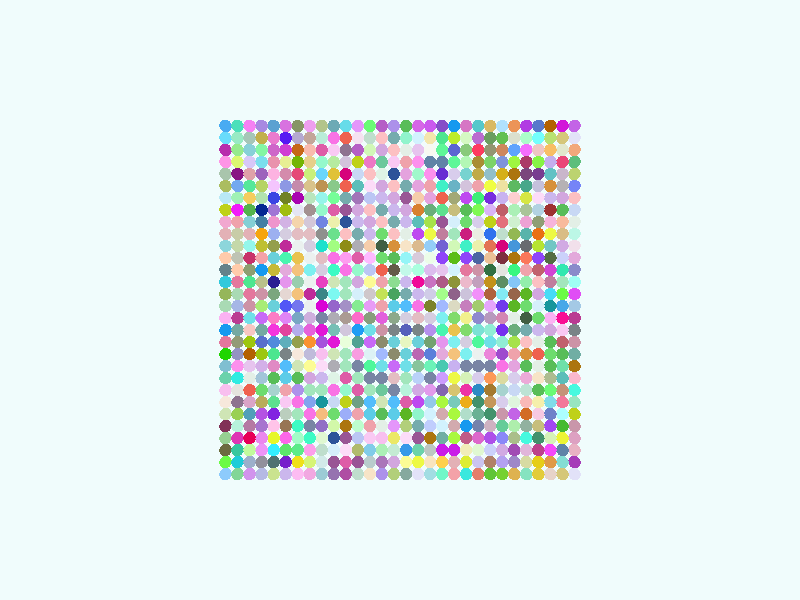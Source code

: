 global_settings {
  assumed_gamma 1
}
light_source {
  <-0.6, 1.6, 3.7>*10000
  rgb 1.3
}
camera {
  location <0,0,100>
  look_at <0,0,0>
}
background {
  color rgb < 0.87, 0.97, 0.97 >
}
sphere {
< -29.0, -29.0, 0 >, 1.0

pigment { color rgb < 0.7631045463778602, 0.7620617263234909, 0.9365736974582757 >
}}
sphere {
< -29.0, -27.0, 0 >, 1.0

pigment { color rgb < 0.38042220070594035, 0.04571788264401877, 0.47730338664948424 >
}}
sphere {
< -29.0, -25.0, 0 >, 1.0

pigment { color rgb < 0.804710023678659, 0.4438299082706132, 0.5471970231423509 >
}}
sphere {
< -29.0, -23.0, 0 >, 1.0

pigment { color rgb < 0.725149409318824, 0.35803334200862247, 0.5366162435724791 >
}}
sphere {
< -29.0, -21.0, 0 >, 1.0

pigment { color rgb < 0.5832060571496014, 0.30435268554337236, 0.40057467258515556 >
}}
sphere {
< -29.0, -19.0, 0 >, 1.0

pigment { color rgb < 0.5208776538002878, 0.6384777585299156, 0.009413161866054454 >
}}
sphere {
< -29.0, -17.0, 0 >, 1.0

pigment { color rgb < 0.31450989675133945, 0.7860395680400378, 0.535386088042783 >
}}
sphere {
< -29.0, -15.0, 0 >, 1.0

pigment { color rgb < 0.06367222166730357, 0.9439501234837644, 0.7380997183419011 >
}}
sphere {
< -29.0, -13.0, 0 >, 1.0

pigment { color rgb < 0.9548372758247403, 0.48191228584769874, 0.6104853175920385 >
}}
sphere {
< -29.0, -11.0, 0 >, 1.0

pigment { color rgb < 0.4105307144619119, 0.17913933016817285, 0.004826320004490348 >
}}
sphere {
< -29.0, -9.0, 0 >, 1.0

pigment { color rgb < 0.16187838141195632, 0.4217258858751124, 0.37279812342956997 >
}}
sphere {
< -29.0, -7.0, 0 >, 1.0

pigment { color rgb < 0.6080731667908764, 0.292221782011317, 0.3798492052989413 >
}}
sphere {
< -29.0, -5.0, 0 >, 1.0

pigment { color rgb < 0.19472763424929118, 0.2302366232561711, 0.24003241842678358 >
}}
sphere {
< -29.0, -3.0, 0 >, 1.0

pigment { color rgb < 0.493176016866378, 0.044151121249615954, 0.2868570017602756 >
}}
sphere {
< -29.0, -1.0, 0 >, 1.0

pigment { color rgb < 0.3701746355002128, 0.5824887530381546, 0.7825088030848154 >
}}
sphere {
< -29.0, 1.0, 0 >, 1.0

pigment { color rgb < 0.7418063658565837, 0.07616548663476952, 0.911817633592557 >
}}
sphere {
< -29.0, 3.0, 0 >, 1.0

pigment { color rgb < 0.3449766340937993, 0.992629441088179, 0.9013299013961132 >
}}
sphere {
< -29.0, 5.0, 0 >, 1.0

pigment { color rgb < 0.2547933288005946, 0.2577403961839132, 0.5930742855704879 >
}}
sphere {
< -29.0, 7.0, 0 >, 1.0

pigment { color rgb < 0.7704382177894735, 0.3961048745384558, 0.7109574152853172 >
}}
sphere {
< -29.0, 9.0, 0 >, 1.0

pigment { color rgb < 0.8838879909699117, 0.7478721196567578, 0.8310330013057473 >
}}
sphere {
< -29.0, 11.0, 0 >, 1.0

pigment { color rgb < 0.5023782416307812, 0.9320546101601149, 0.7940289862843701 >
}}
sphere {
< -29.0, 13.0, 0 >, 1.0

pigment { color rgb < 0.7707551110001923, 0.8628891948697808, 0.7890036684282983 >
}}
sphere {
< -29.0, 15.0, 0 >, 1.0

pigment { color rgb < 0.5785892077072553, 0.6870953419981959, 0.9027756451647669 >
}}
sphere {
< -29.0, 17.0, 0 >, 1.0

pigment { color rgb < 0.9699194411244151, 0.5274345658147379, 0.5376191800248357 >
}}
sphere {
< -29.0, 19.0, 0 >, 1.0

pigment { color rgb < 0.1762953246449146, 0.22913295684116808, 0.9294202057553032 >
}}
sphere {
< -29.0, 21.0, 0 >, 1.0

pigment { color rgb < 0.5004488217161824, 0.6521898564318702, 0.16067947280858608 >
}}
sphere {
< -29.0, 23.0, 0 >, 1.0

pigment { color rgb < 0.10986669809722949, 0.5179021154140674, 0.19905157244367933 >
}}
sphere {
< -29.0, 25.0, 0 >, 1.0

pigment { color rgb < 0.888456635491879, 0.38955247304966023, 0.19903449389659866 >
}}
sphere {
< -29.0, 27.0, 0 >, 1.0

pigment { color rgb < 0.7631045463778602, 0.7620617263234909, 0.9365736974582757 >
}}
sphere {
< -29.0, 29.0, 0 >, 1.0

pigment { color rgb < 0.5470019984608373, 0.1270196445582351, 0.7911514176563011 >
}}
sphere {
< -27.0, -29.0, 0 >, 1.0

pigment { color rgb < 0.6633897721287788, 0.5709275194558375, 0.1919011811596133 >
}}
sphere {
< -27.0, -27.0, 0 >, 1.0

pigment { color rgb < 0.22947433903809022, 0.7217420693211232, 0.6555564019214558 >
}}
sphere {
< -27.0, -25.0, 0 >, 1.0

pigment { color rgb < 0.11744580577718533, 0.22753672871443387, 0.3843383822845393 >
}}
sphere {
< -27.0, -23.0, 0 >, 1.0

pigment { color rgb < 0.8489507200750525, 0.9004997100901879, 0.03738975354808782 >
}}
sphere {
< -27.0, -21.0, 0 >, 1.0

pigment { color rgb < 0.06312678915673542, 0.4885259749013573, 0.029898626484833768 >
}}
sphere {
< -27.0, -19.0, 0 >, 1.0

pigment { color rgb < 0.4128154558435808, 0.991682907461431, 0.9924996831757652 >
}}
sphere {
< -27.0, -17.0, 0 >, 1.0

pigment { color rgb < 0.8845479720996156, 0.18040072387976547, 0.3250231789435807 >
}}
sphere {
< -27.0, -15.0, 0 >, 1.0

pigment { color rgb < 0.5497097509246113, 0.286991019496585, 0.18616924439438354 >
}}
sphere {
< -27.0, -13.0, 0 >, 1.0

pigment { color rgb < 0.10122023459096297, 0.5120323931004865, 0.48471234279941877 >
}}
sphere {
< -27.0, -11.0, 0 >, 1.0

pigment { color rgb < 0.15686434370453384, 0.7477121424374833, 0.39616852324210017 >
}}
sphere {
< -27.0, -9.0, 0 >, 1.0

pigment { color rgb < 0.09802550798894427, 0.5081398841600826, 0.09742410087310349 >
}}
sphere {
< -27.0, -7.0, 0 >, 1.0

pigment { color rgb < 0.5353560641832996, 0.12124543745464222, 0.15633022401069707 >
}}
sphere {
< -27.0, -5.0, 0 >, 1.0

pigment { color rgb < 0.9432973960036933, 0.5866055649337272, 0.8929473500873759 >
}}
sphere {
< -27.0, -3.0, 0 >, 1.0

pigment { color rgb < 0.9461345357886896, 0.004547295797243112, 0.29534485454078885 >
}}
sphere {
< -27.0, -1.0, 0 >, 1.0

pigment { color rgb < 0.06146604659440491, 0.39346476591114565, 0.8039477546232288 >
}}
sphere {
< -27.0, 1.0, 0 >, 1.0

pigment { color rgb < 0.14689781386122536, 0.9633902789216083, 0.06087060871725358 >
}}
sphere {
< -27.0, 3.0, 0 >, 1.0

pigment { color rgb < 0.3626679288625786, 0.7930114490230306, 0.5056594713713549 >
}}
sphere {
< -27.0, 5.0, 0 >, 1.0

pigment { color rgb < 0.032368614545490004, 0.8076613223624639, 0.431684380450586 >
}}
sphere {
< -27.0, 7.0, 0 >, 1.0

pigment { color rgb < 0.59597043881849, 0.6351672203190792, 0.9563356910513426 >
}}
sphere {
< -27.0, 9.0, 0 >, 1.0

pigment { color rgb < 0.6398389911867, 0.4015544297986454, 0.7676931750982732 >
}}
sphere {
< -27.0, 11.0, 0 >, 1.0

pigment { color rgb < 0.6942078375970028, 0.5109184651480339, 0.23298542823114288 >
}}
sphere {
< -27.0, 13.0, 0 >, 1.0

pigment { color rgb < 0.9364886348604374, 0.4934743994614673, 0.3332793859416384 >
}}
sphere {
< -27.0, 15.0, 0 >, 1.0

pigment { color rgb < 0.09802550798894427, 0.5081398841600826, 0.09742410087310349 >
}}
sphere {
< -27.0, 17.0, 0 >, 1.0

pigment { color rgb < 0.647533021642727, 0.37896299955218493, 0.733905710128229 >
}}
sphere {
< -27.0, 19.0, 0 >, 1.0

pigment { color rgb < 0.4602887612176042, 0.4456741120309048, 0.45464681312330557 >
}}
sphere {
< -27.0, 21.0, 0 >, 1.0

pigment { color rgb < 0.5821973566491364, 0.46932453468932367, 0.5947296623302557 >
}}
sphere {
< -27.0, 23.0, 0 >, 1.0

pigment { color rgb < 0.8245098134392036, 0.06188948639350933, 0.18441683950618049 >
}}
sphere {
< -27.0, 25.0, 0 >, 1.0

pigment { color rgb < 0.7551939274962906, 0.8060686575551911, 0.6031913298000745 >
}}
sphere {
< -27.0, 27.0, 0 >, 1.0

pigment { color rgb < 0.6633897721287788, 0.5709275194558375, 0.1919011811596133 >
}}
sphere {
< -27.0, 29.0, 0 >, 1.0

pigment { color rgb < 0.6460564873516825, 0.008175615208441123, 0.691424566525496 >
}}
sphere {
< -25.0, -29.0, 0 >, 1.0

pigment { color rgb < 0.8005245257776011, 0.6517367324050809, 0.58647151798882 >
}}
sphere {
< -25.0, -27.0, 0 >, 1.0

pigment { color rgb < 0.7460344803055475, 0.3253256887306094, 0.062082737832561796 >
}}
sphere {
< -25.0, -25.0, 0 >, 1.0

pigment { color rgb < 0.8971450399677158, 0.06793398449815913, 0.9426247955895958 >
}}
sphere {
< -25.0, -23.0, 0 >, 1.0

pigment { color rgb < 0.6699626846428288, 0.8900833962981981, 0.4802940315184778 >
}}
sphere {
< -25.0, -21.0, 0 >, 1.0

pigment { color rgb < 0.36214306663089924, 0.06376325080732792, 0.8748590599061804 >
}}
sphere {
< -25.0, -19.0, 0 >, 1.0

pigment { color rgb < 0.15460749149956998, 0.2181301430298539, 0.5810516979201287 >
}}
sphere {
< -25.0, -17.0, 0 >, 1.0

pigment { color rgb < 0.2173223896903096, 0.717466026645365, 0.8168873002404002 >
}}
sphere {
< -25.0, -15.0, 0 >, 1.0

pigment { color rgb < 0.1451350515021358, 0.957703892504575, 0.18080109233613995 >
}}
sphere {
< -25.0, -13.0, 0 >, 1.0

pigment { color rgb < 0.4168993465920353, 0.5045669487803921, 0.2836065462887728 >
}}
sphere {
< -25.0, -11.0, 0 >, 1.0

pigment { color rgb < 0.09802550798894427, 0.5081398841600826, 0.09742410087310349 >
}}
sphere {
< -25.0, -9.0, 0 >, 1.0

pigment { color rgb < 0.15362784542325436, 0.7137255125568651, 0.15444088440195236 >
}}
sphere {
< -25.0, -7.0, 0 >, 1.0

pigment { color rgb < 0.09802550798894427, 0.5081398841600826, 0.09742410087310349 >
}}
sphere {
< -25.0, -5.0, 0 >, 1.0

pigment { color rgb < 0.647533021642727, 0.37896299955218493, 0.733905710128229 >
}}
sphere {
< -25.0, -3.0, 0 >, 1.0

pigment { color rgb < 0.9641194938371671, 0.4427441810647842, 0.8902749997508764 >
}}
sphere {
< -25.0, -1.0, 0 >, 1.0

pigment { color rgb < 0.008348252241418108, 0.3053865751984789, 0.3305011997215942 >
}}
sphere {
< -25.0, 1.0, 0 >, 1.0

pigment { color rgb < 0.06282014692301152, 0.7111682121331315, 0.9233146942320826 >
}}
sphere {
< -25.0, 3.0, 0 >, 1.0

pigment { color rgb < 0.5296758871356458, 0.2040768050522992, 0.3353959560553772 >
}}
sphere {
< -25.0, 5.0, 0 >, 1.0

pigment { color rgb < 0.6457078965048341, 0.05864039074909533, 0.6569073462055749 >
}}
sphere {
< -25.0, 7.0, 0 >, 1.0

pigment { color rgb < 0.0875045165672409, 0.15396555137794998, 0.05443670972754999 >
}}
sphere {
< -25.0, 9.0, 0 >, 1.0

pigment { color rgb < 0.16567921969779598, 0.5658744902767671, 0.5535839770541594 >
}}
sphere {
< -25.0, 11.0, 0 >, 1.0

pigment { color rgb < 0.8470291986924763, 0.9470379403963002, 0.058115568272709583 >
}}
sphere {
< -25.0, 13.0, 0 >, 1.0

pigment { color rgb < 0.9230524736072921, 0.4549221632134328, 0.6978298742774807 >
}}
sphere {
< -25.0, 15.0, 0 >, 1.0

pigment { color rgb < 0.3431417409386538, 0.03233667797167583, 0.03049273470621161 >
}}
sphere {
< -25.0, 17.0, 0 >, 1.0

pigment { color rgb < 0.5951373990966838, 0.4721525742069329, 0.8449930258180507 >
}}
sphere {
< -25.0, 19.0, 0 >, 1.0

pigment { color rgb < 0.6828044749648657, 0.2818648622059444, 0.04271053957208948 >
}}
sphere {
< -25.0, 21.0, 0 >, 1.0

pigment { color rgb < 0.12206044628472479, 0.5363304249849197, 0.5510406620387329 >
}}
sphere {
< -25.0, 23.0, 0 >, 1.0

pigment { color rgb < 0.5513945941039207, 0.4312263656444466, 0.845928499639376 >
}}
sphere {
< -25.0, 25.0, 0 >, 1.0

pigment { color rgb < 0.9429774183728536, 0.5130486087323753, 0.13136600955242383 >
}}
sphere {
< -25.0, 27.0, 0 >, 1.0

pigment { color rgb < 0.48157658349737786, 0.7516584946761966, 0.16843253033089733 >
}}
sphere {
< -25.0, 29.0, 0 >, 1.0

pigment { color rgb < 0.45040545492876416, 0.12078827113929258, 1.9595790255799717E-4 >
}}
sphere {
< -23.0, -29.0, 0 >, 1.0

pigment { color rgb < 0.7671231584095136, 0.6035602643083778, 0.04229449724464107 >
}}
sphere {
< -23.0, -27.0, 0 >, 1.0

pigment { color rgb < 0.7899314086584049, 0.6088007314916535, 0.009353567799965101 >
}}
sphere {
< -23.0, -25.0, 0 >, 1.0

pigment { color rgb < 0.5014903936387229, 0.053727866874776486, 0.25359610840806635 >
}}
sphere {
< -23.0, -23.0, 0 >, 1.0

pigment { color rgb < 0.05241839719725461, 0.28631056257763965, 0.1512273695380787 >
}}
sphere {
< -23.0, -21.0, 0 >, 1.0

pigment { color rgb < 0.570962775320375, 0.5149411882566568, 0.20161038739358383 >
}}
sphere {
< -23.0, -19.0, 0 >, 1.0

pigment { color rgb < 0.9323252617697879, 0.586576854280085, 0.7527045794345587 >
}}
sphere {
< -23.0, -17.0, 0 >, 1.0

pigment { color rgb < 0.910794582701246, 0.8648395773944033, 0.40805737428620426 >
}}
sphere {
< -23.0, -15.0, 0 >, 1.0

pigment { color rgb < 0.09802550798894427, 0.5081398841600826, 0.09742410087310349 >
}}
sphere {
< -23.0, -13.0, 0 >, 1.0

pigment { color rgb < 0.9270394683830335, 0.7753485707109032, 0.5733289530280038 >
}}
sphere {
< -23.0, -11.0, 0 >, 1.0

pigment { color rgb < 0.7707551110001923, 0.8628891948697808, 0.7890036684282983 >
}}
sphere {
< -23.0, -9.0, 0 >, 1.0

pigment { color rgb < 0.8628380229051039, 0.12059740013028142, 0.0760924892287046 >
}}
sphere {
< -23.0, -7.0, 0 >, 1.0

pigment { color rgb < 0.7707551110001923, 0.8628891948697808, 0.7890036684282983 >
}}
sphere {
< -23.0, -5.0, 0 >, 1.0

pigment { color rgb < 0.5951373990966838, 0.4721525742069329, 0.8449930258180507 >
}}
sphere {
< -23.0, -3.0, 0 >, 1.0

pigment { color rgb < 0.15362784542325436, 0.7137255125568651, 0.15444088440195236 >
}}
sphere {
< -23.0, -1.0, 0 >, 1.0

pigment { color rgb < 0.6682408183942125, 0.8653108129900663, 0.9627066902726025 >
}}
sphere {
< -23.0, 1.0, 0 >, 1.0

pigment { color rgb < 0.647533021642727, 0.37896299955218493, 0.733905710128229 >
}}
sphere {
< -23.0, 3.0, 0 >, 1.0

pigment { color rgb < 0.9699194411244151, 0.5274345658147379, 0.5376191800248357 >
}}
sphere {
< -23.0, 5.0, 0 >, 1.0

pigment { color rgb < 0.5353560641832996, 0.12124543745464222, 0.15633022401069707 >
}}
sphere {
< -23.0, 7.0, 0 >, 1.0

pigment { color rgb < 0.27439115420806093, 0.05804689654257278, 0.9454010831467992 >
}}
sphere {
< -23.0, 9.0, 0 >, 1.0

pigment { color rgb < 0.4691763120505351, 0.7772178139802525, 0.03175008437670934 >
}}
sphere {
< -23.0, 11.0, 0 >, 1.0

pigment { color rgb < 0.8170222109513019, 0.16176391023889436, 0.006883553421278554 >
}}
sphere {
< -23.0, 13.0, 0 >, 1.0

pigment { color rgb < 0.2751234504312815, 0.3423977866715272, 0.17412550122701154 >
}}
sphere {
< -23.0, 15.0, 0 >, 1.0

pigment { color rgb < 0.4444080174276305, 0.6412683384641794, 0.7570276845895147 >
}}
sphere {
< -23.0, 17.0, 0 >, 1.0

pigment { color rgb < 0.9739159378153265, 0.7149214990364804, 0.9345554303337594 >
}}
sphere {
< -23.0, 19.0, 0 >, 1.0

pigment { color rgb < 0.5601137008613175, 0.534811118712242, 0.7141521415393459 >
}}
sphere {
< -23.0, 21.0, 0 >, 1.0

pigment { color rgb < 0.18673910143238082, 0.04654978395555942, 0.27757399948677164 >
}}
sphere {
< -23.0, 23.0, 0 >, 1.0

pigment { color rgb < 0.23696652611873814, 0.9050115413505725, 0.05912015908382051 >
}}
sphere {
< -23.0, 25.0, 0 >, 1.0

pigment { color rgb < 0.8658884125503727, 0.5620956326580656, 0.5539906697878427 >
}}
sphere {
< -23.0, 27.0, 0 >, 1.0

pigment { color rgb < 0.17333859839204546, 0.9905362769079055, 0.971592084715099 >
}}
sphere {
< -23.0, 29.0, 0 >, 1.0

pigment { color rgb < 0.09711118732079294, 0.19240076359191505, 0.6045948398224633 >
}}
sphere {
< -21.0, -29.0, 0 >, 1.0

pigment { color rgb < 0.2392292864527369, 0.7676157371433048, 0.5260102882790924 >
}}
sphere {
< -21.0, -27.0, 0 >, 1.0

pigment { color rgb < 0.6826827962107538, 0.70896639872159, 0.3653190641912767 >
}}
sphere {
< -21.0, -25.0, 0 >, 1.0

pigment { color rgb < 0.7543789376788325, 0.4688854509668601, 0.7027676613879178 >
}}
sphere {
< -21.0, -23.0, 0 >, 1.0

pigment { color rgb < 0.06367222166730357, 0.9439501234837644, 0.7380997183419011 >
}}
sphere {
< -21.0, -21.0, 0 >, 1.0

pigment { color rgb < 0.28254490946356103, 0.4374899362346122, 0.3508403589676129 >
}}
sphere {
< -21.0, -19.0, 0 >, 1.0

pigment { color rgb < 0.6464784122467463, 0.15111170953759145, 0.019752416492337832 >
}}
sphere {
< -21.0, -17.0, 0 >, 1.0

pigment { color rgb < 0.9515669019051368, 0.48312408411626684, 0.4719702955548757 >
}}
sphere {
< -21.0, -15.0, 0 >, 1.0

pigment { color rgb < 0.5014645270789183, 0.765974565106472, 0.6549130919234909 >
}}
sphere {
< -21.0, -13.0, 0 >, 1.0

pigment { color rgb < 0.8400722734287924, 0.40104122528789354, 0.6855861701073173 >
}}
sphere {
< -21.0, -11.0, 0 >, 1.0

pigment { color rgb < 0.09802550798894427, 0.5081398841600826, 0.09742410087310349 >
}}
sphere {
< -21.0, -9.0, 0 >, 1.0

pigment { color rgb < 0.6828044749648657, 0.2818648622059444, 0.04271053957208948 >
}}
sphere {
< -21.0, -7.0, 0 >, 1.0

pigment { color rgb < 0.9699194411244151, 0.5274345658147379, 0.5376191800248357 >
}}
sphere {
< -21.0, -5.0, 0 >, 1.0

pigment { color rgb < 0.1783877646000266, 0.4092755963150082, 0.4157523613370703 >
}}
sphere {
< -21.0, -3.0, 0 >, 1.0

pigment { color rgb < 0.0528643873771093, 0.11158225303835445, 0.055569660344248706 >
}}
sphere {
< -21.0, -1.0, 0 >, 1.0

pigment { color rgb < 0.15362784542325436, 0.7137255125568651, 0.15444088440195236 >
}}
sphere {
< -21.0, 1.0, 0 >, 1.0

pigment { color rgb < 0.10375523569001999, 0.46563032267628923, 0.017709913399455268 >
}}
sphere {
< -21.0, 3.0, 0 >, 1.0

pigment { color rgb < 0.29162853884088913, 0.8564953597892643, 0.4124161166969954 >
}}
sphere {
< -21.0, 5.0, 0 >, 1.0

pigment { color rgb < 0.8668172002816084, 0.3616786277096834, 0.40808767737842455 >
}}
sphere {
< -21.0, 7.0, 0 >, 1.0

pigment { color rgb < 0.9611934796403521, 0.18500453539622996, 0.10289232478014165 >
}}
sphere {
< -21.0, 9.0, 0 >, 1.0

pigment { color rgb < 0.13708024346771408, 0.14677266696639624, 0.16022944784484783 >
}}
sphere {
< -21.0, 11.0, 0 >, 1.0

pigment { color rgb < 0.09799667038566329, 0.4560406585152117, 0.4062675962052882 >
}}
sphere {
< -21.0, 13.0, 0 >, 1.0

pigment { color rgb < 0.8443705614217791, 0.36351224449729735, 0.65569512856672 >
}}
sphere {
< -21.0, 15.0, 0 >, 1.0

pigment { color rgb < 0.397374440283619, 0.5531457575155301, 0.31901412021351017 >
}}
sphere {
< -21.0, 17.0, 0 >, 1.0

pigment { color rgb < 0.6728891691872925, 0.8008126185590344, 0.05864138693934018 >
}}
sphere {
< -21.0, 19.0, 0 >, 1.0

pigment { color rgb < 0.06503335903109819, 0.38542739400449677, 0.25612832974566346 >
}}
sphere {
< -21.0, 21.0, 0 >, 1.0

pigment { color rgb < 0.19362375204442783, 0.0606938338442522, 0.20188970313669286 >
}}
sphere {
< -21.0, 23.0, 0 >, 1.0

pigment { color rgb < 0.4091630914657587, 0.04246812907240971, 0.13690613902121163 >
}}
sphere {
< -21.0, 25.0, 0 >, 1.0

pigment { color rgb < 0.9108095473679771, 0.15984057647747962, 0.9804543498860827 >
}}
sphere {
< -21.0, 27.0, 0 >, 1.0

pigment { color rgb < 0.40691653287713814, 0.9811396516779142, 0.5905267349895171 >
}}
sphere {
< -21.0, 29.0, 0 >, 1.0

pigment { color rgb < 0.44134272328244795, 0.043235642205788016, 0.764718909726257 >
}}
sphere {
< -19.0, -29.0, 0 >, 1.0

pigment { color rgb < 0.7280703188454171, 0.4425571519283459, 0.0784480875769471 >
}}
sphere {
< -19.0, -27.0, 0 >, 1.0

pigment { color rgb < 0.3414939999558154, 0.24673167370352256, 0.5779673721541809 >
}}
sphere {
< -19.0, -25.0, 0 >, 1.0

pigment { color rgb < 0.3571309473048301, 0.06953768858170484, 0.45455969205909863 >
}}
sphere {
< -19.0, -23.0, 0 >, 1.0

pigment { color rgb < 0.4001754062907058, 0.5170851583739043, 0.25444524847517347 >
}}
sphere {
< -19.0, -21.0, 0 >, 1.0

pigment { color rgb < 0.4223785286291971, 0.8573762813268462, 0.4103109846843507 >
}}
sphere {
< -19.0, -19.0, 0 >, 1.0

pigment { color rgb < 0.5470019984608373, 0.1270196445582351, 0.7911514176563011 >
}}
sphere {
< -19.0, -17.0, 0 >, 1.0

pigment { color rgb < 0.736479415906597, 0.9123967275214349, 0.7242762273220703 >
}}
sphere {
< -19.0, -15.0, 0 >, 1.0

pigment { color rgb < 0.5785892077072553, 0.6870953419981959, 0.9027756451647669 >
}}
sphere {
< -19.0, -13.0, 0 >, 1.0

pigment { color rgb < 0.6876350915346631, 0.6088730379013262, 0.8425533772582059 >
}}
sphere {
< -19.0, -11.0, 0 >, 1.0

pigment { color rgb < 0.7722162173814677, 0.36562275890996965, 0.7269882981825584 >
}}
sphere {
< -19.0, -9.0, 0 >, 1.0

pigment { color rgb < 0.8668172002816084, 0.3616786277096834, 0.40808767737842455 >
}}
sphere {
< -19.0, -7.0, 0 >, 1.0

pigment { color rgb < 0.3830675732326869, 0.7605628513398954, 0.07038671417616293 >
}}
sphere {
< -19.0, -5.0, 0 >, 1.0

pigment { color rgb < 0.14556963103105292, 0.42325818678241356, 0.19959188977773246 >
}}
sphere {
< -19.0, -3.0, 0 >, 1.0

pigment { color rgb < 0.7707551110001923, 0.8628891948697808, 0.7890036684282983 >
}}
sphere {
< -19.0, -1.0, 0 >, 1.0

pigment { color rgb < 0.10375523569001999, 0.46563032267628923, 0.017709913399455268 >
}}
sphere {
< -19.0, 1.0, 0 >, 1.0

pigment { color rgb < 0.3101286474773095, 0.1301174032366047, 0.06955409834377813 >
}}
sphere {
< -19.0, 3.0, 0 >, 1.0

pigment { color rgb < 0.23450488091281385, 0.5667281410776613, 0.9284475734709055 >
}}
sphere {
< -19.0, 5.0, 0 >, 1.0

pigment { color rgb < 0.039714614126254655, 0.9308825500895209, 0.21641859946448916 >
}}
sphere {
< -19.0, 7.0, 0 >, 1.0

pigment { color rgb < 0.4105307144619119, 0.17913933016817285, 0.004826320004490348 >
}}
sphere {
< -19.0, 9.0, 0 >, 1.0

pigment { color rgb < 0.05979232764861531, 0.3036331125921191, 0.7037928457432349 >
}}
sphere {
< -19.0, 11.0, 0 >, 1.0

pigment { color rgb < 0.29056751575643147, 0.4813356198669174, 0.0876976363454266 >
}}
sphere {
< -19.0, 13.0, 0 >, 1.0

pigment { color rgb < 0.6259361757111139, 0.86980389604233, 0.6258660385560335 >
}}
sphere {
< -19.0, 15.0, 0 >, 1.0

pigment { color rgb < 0.407533464880823, 0.8746233523270355, 0.46821358057338436 >
}}
sphere {
< -19.0, 17.0, 0 >, 1.0

pigment { color rgb < 0.9692694185862601, 0.6230553445706515, 0.6330471320942294 >
}}
sphere {
< -19.0, 19.0, 0 >, 1.0

pigment { color rgb < 0.10904827423583385, 0.4828718093021058, 0.12010734859212202 >
}}
sphere {
< -19.0, 21.0, 0 >, 1.0

pigment { color rgb < 0.4105307144619119, 0.17913933016817285, 0.004826320004490348 >
}}
sphere {
< -19.0, 23.0, 0 >, 1.0

pigment { color rgb < 0.3482209641823021, 0.9193717822672719, 0.053183019343029936 >
}}
sphere {
< -19.0, 25.0, 0 >, 1.0

pigment { color rgb < 0.1145708360691936, 0.3661238818535857, 0.9782930833231287 >
}}
sphere {
< -19.0, 27.0, 0 >, 1.0

pigment { color rgb < 0.7103799353028762, 0.7476720704452845, 0.6140033157922379 >
}}
sphere {
< -19.0, 29.0, 0 >, 1.0

pigment { color rgb < 0.841912293593669, 0.2969074806018992, 0.09532278347203926 >
}}
sphere {
< -17.0, -29.0, 0 >, 1.0

pigment { color rgb < 0.18045295517611193, 0.6378324615299544, 0.02886481430311938 >
}}
sphere {
< -17.0, -27.0, 0 >, 1.0

pigment { color rgb < 0.4496784093241639, 0.355795415789681, 0.8730664546795128 >
}}
sphere {
< -17.0, -25.0, 0 >, 1.0

pigment { color rgb < 0.6398389911867, 0.4015544297986454, 0.7676931750982732 >
}}
sphere {
< -17.0, -23.0, 0 >, 1.0

pigment { color rgb < 0.25538282751632957, 0.24770065299232658, 0.9384651761767954 >
}}
sphere {
< -17.0, -21.0, 0 >, 1.0

pigment { color rgb < 0.13139483732743662, 0.6049884275737183, 0.3193618591375832 >
}}
sphere {
< -17.0, -19.0, 0 >, 1.0

pigment { color rgb < 0.5832060571496014, 0.30435268554337236, 0.40057467258515556 >
}}
sphere {
< -17.0, -17.0, 0 >, 1.0

pigment { color rgb < 0.6876350915346631, 0.6088730379013262, 0.8425533772582059 >
}}
sphere {
< -17.0, -15.0, 0 >, 1.0

pigment { color rgb < 0.387499486066158, 0.6497074410746922, 0.6229898533019174 >
}}
sphere {
< -17.0, -13.0, 0 >, 1.0

pigment { color rgb < 0.7072311432323533, 0.7069107694182197, 0.3575871229708303 >
}}
sphere {
< -17.0, -11.0, 0 >, 1.0

pigment { color rgb < 0.9502067689677668, 0.16953306840220306, 0.7846267319171706 >
}}
sphere {
< -17.0, -9.0, 0 >, 1.0

pigment { color rgb < 0.34037193778294905, 0.07090747090918637, 0.6203716748437187 >
}}
sphere {
< -17.0, -7.0, 0 >, 1.0

pigment { color rgb < 0.27684928908271933, 0.8431575842120168, 0.6666049678152584 >
}}
sphere {
< -17.0, -5.0, 0 >, 1.0

pigment { color rgb < 0.18366377806165468, 0.02809712913632023, 0.8716785591983566 >
}}
sphere {
< -17.0, -3.0, 0 >, 1.0

pigment { color rgb < 0.6524024729748471, 0.2414276740012805, 0.4478607938485285 >
}}
sphere {
< -17.0, -1.0, 0 >, 1.0

pigment { color rgb < 0.1657339996925955, 0.043868062355575166, 0.8424242200542995 >
}}
sphere {
< -17.0, 1.0, 0 >, 1.0

pigment { color rgb < 0.22671349651009876, 0.8217994589535116, 0.9049574888722243 >
}}
sphere {
< -17.0, 3.0, 0 >, 1.0

pigment { color rgb < 0.10374939799909644, 0.2678844409268477, 0.12369311630209301 >
}}
sphere {
< -17.0, 5.0, 0 >, 1.0

pigment { color rgb < 0.7612928195103514, 0.7858286432218452, 0.7347161705939476 >
}}
sphere {
< -17.0, 7.0, 0 >, 1.0

pigment { color rgb < 0.20364175622479608, 0.028143721168389257, 0.050365023577290335 >
}}
sphere {
< -17.0, 9.0, 0 >, 1.0

pigment { color rgb < 0.6700907807501753, 8.175595227188914E-4, 0.198747758861599 >
}}
sphere {
< -17.0, 11.0, 0 >, 1.0

pigment { color rgb < 0.5211448471147949, 0.7308245139685112, 0.6103942464747857 >
}}
sphere {
< -17.0, 13.0, 0 >, 1.0

pigment { color rgb < 0.7661444067708926, 0.15920578354091486, 0.19819397792289173 >
}}
sphere {
< -17.0, 15.0, 0 >, 1.0

pigment { color rgb < 0.5233967787398939, 0.1104869032975423, 0.1367241593189581 >
}}
sphere {
< -17.0, 17.0, 0 >, 1.0

pigment { color rgb < 0.5751713726910104, 0.4460963733544514, 0.8738355031152454 >
}}
sphere {
< -17.0, 19.0, 0 >, 1.0

pigment { color rgb < 0.8480798201256864, 0.7616102324738625, 0.35742800027546473 >
}}
sphere {
< -17.0, 21.0, 0 >, 1.0

pigment { color rgb < 0.665723765990536, 0.43190813173977427, 0.010537079219110734 >
}}
sphere {
< -17.0, 23.0, 0 >, 1.0

pigment { color rgb < 0.2138853246260003, 0.2953297607428834, 0.6945507865408248 >
}}
sphere {
< -17.0, 25.0, 0 >, 1.0

pigment { color rgb < 0.6118687089784339, 0.24357352225367412, 0.1098720721955716 >
}}
sphere {
< -17.0, 27.0, 0 >, 1.0

pigment { color rgb < 0.12316807109371086, 0.5242887365426024, 0.08457764023313674 >
}}
sphere {
< -17.0, 29.0, 0 >, 1.0

pigment { color rgb < 0.43389037714695744, 0.7558774106584558, 0.9816809868192682 >
}}
sphere {
< -15.0, -29.0, 0 >, 1.0

pigment { color rgb < 0.11753064443176231, 0.5503589730251082, 0.03663380570335595 >
}}
sphere {
< -15.0, -27.0, 0 >, 1.0

pigment { color rgb < 0.4374315809659417, 0.21824145614991086, 0.1421205795001984 >
}}
sphere {
< -15.0, -25.0, 0 >, 1.0

pigment { color rgb < 0.59597043881849, 0.6351672203190792, 0.9563356910513426 >
}}
sphere {
< -15.0, -23.0, 0 >, 1.0

pigment { color rgb < 0.42417041735825867, 0.07807564462719496, 0.8134704255442405 >
}}
sphere {
< -15.0, -21.0, 0 >, 1.0

pigment { color rgb < 0.6209174657555664, 0.4471677814937285, 0.537178241233356 >
}}
sphere {
< -15.0, -19.0, 0 >, 1.0

pigment { color rgb < 0.05241839719725461, 0.28631056257763965, 0.1512273695380787 >
}}
sphere {
< -15.0, -17.0, 0 >, 1.0

pigment { color rgb < 0.5614158093878366, 0.311335204482332, 0.10192298624391449 >
}}
sphere {
< -15.0, -15.0, 0 >, 1.0

pigment { color rgb < 0.3710039102151398, 0.19820152403980784, 0.028263919382255698 >
}}
sphere {
< -15.0, -13.0, 0 >, 1.0

pigment { color rgb < 0.9741408371323581, 0.31944235616343786, 0.09263316504535146 >
}}
sphere {
< -15.0, -11.0, 0 >, 1.0

pigment { color rgb < 0.1890208984927716, 0.2330708804697157, 0.36882280278179236 >
}}
sphere {
< -15.0, -9.0, 0 >, 1.0

pigment { color rgb < 0.8337154414198223, 0.23506721881239745, 0.6940659672774974 >
}}
sphere {
< -15.0, -7.0, 0 >, 1.0

pigment { color rgb < 0.15766282297034584, 0.7389013598113003, 0.8032907009922606 >
}}
sphere {
< -15.0, -5.0, 0 >, 1.0

pigment { color rgb < 0.27684928908271933, 0.8431575842120168, 0.6666049678152584 >
}}
sphere {
< -15.0, -3.0, 0 >, 1.0

pigment { color rgb < 0.4747388778793096, 0.3220619743695551, 0.5157692675951067 >
}}
sphere {
< -15.0, -1.0, 0 >, 1.0

pigment { color rgb < 0.7831155828752057, 0.3802461780078593, 0.9643647137554424 >
}}
sphere {
< -15.0, 1.0, 0 >, 1.0

pigment { color rgb < 0.43580127926870926, 0.12323967151209703, 0.044829051599069025 >
}}
sphere {
< -15.0, 3.0, 0 >, 1.0

pigment { color rgb < 0.546880416583117, 0.2861623592287059, 0.010587413076494467 >
}}
sphere {
< -15.0, 5.0, 0 >, 1.0

pigment { color rgb < 0.029592735947660098, 0.16186348252377536, 0.053856560268077724 >
}}
sphere {
< -15.0, 7.0, 0 >, 1.0

pigment { color rgb < 0.834107568943769, 0.5306081049827679, 0.3096195152246729 >
}}
sphere {
< -15.0, 9.0, 0 >, 1.0

pigment { color rgb < 0.7663630728331208, 0.16733239964013025, 0.08677008652371532 >
}}
sphere {
< -15.0, 11.0, 0 >, 1.0

pigment { color rgb < 0.028518299043557627, 0.16383146435310192, 0.856154878569186 >
}}
sphere {
< -15.0, 13.0, 0 >, 1.0

pigment { color rgb < 0.5208776538002878, 0.6384777585299156, 0.009413161866054454 >
}}
sphere {
< -15.0, 15.0, 0 >, 1.0

pigment { color rgb < 0.6934490770820577, 0.4638582984771682, 0.9101419463367315 >
}}
sphere {
< -15.0, 17.0, 0 >, 1.0

pigment { color rgb < 0.18206914490624837, 0.025823750318949346, 0.7369409307373753 >
}}
sphere {
< -15.0, 19.0, 0 >, 1.0

pigment { color rgb < 0.8636132656621246, 0.9861586350285907, 0.05488425846097389 >
}}
sphere {
< -15.0, 21.0, 0 >, 1.0

pigment { color rgb < 0.2813776816665552, 0.5228672348210968, 0.585405538079132 >
}}
sphere {
< -15.0, 23.0, 0 >, 1.0

pigment { color rgb < 0.1994473164968743, 0.6505666571237901, 0.13933527693647707 >
}}
sphere {
< -15.0, 25.0, 0 >, 1.0

pigment { color rgb < 0.2904338822009169, 0.2991254307410892, 0.16843942757457142 >
}}
sphere {
< -15.0, 27.0, 0 >, 1.0

pigment { color rgb < 0.145119574123455, 0.3425880594382895, 0.11604480500849557 >
}}
sphere {
< -15.0, 29.0, 0 >, 1.0

pigment { color rgb < 0.6949930494021997, 0.4833969837188833, 0.12828741935935817 >
}}
sphere {
< -13.0, -29.0, 0 >, 1.0

pigment { color rgb < 0.7772074724834216, 0.20878634966154208, 0.1482815662474023 >
}}
sphere {
< -13.0, -27.0, 0 >, 1.0

pigment { color rgb < 0.5998864789736225, 0.5547448667334863, 0.8704931369525248 >
}}
sphere {
< -13.0, -25.0, 0 >, 1.0

pigment { color rgb < 0.742037209207414, 0.934809965149553, 0.647912003587259 >
}}
sphere {
< -13.0, -23.0, 0 >, 1.0

pigment { color rgb < 0.7247699763596186, 0.13975879950575354, 0.5985199561948702 >
}}
sphere {
< -13.0, -21.0, 0 >, 1.0

pigment { color rgb < 0.17852257917702963, 0.22210906901406902, 0.41511702571732034 >
}}
sphere {
< -13.0, -19.0, 0 >, 1.0

pigment { color rgb < 0.14191278525612372, 0.4406267755358789, 0.298011957926796 >
}}
sphere {
< -13.0, -17.0, 0 >, 1.0

pigment { color rgb < 0.05241839719725461, 0.28631056257763965, 0.1512273695380787 >
}}
sphere {
< -13.0, -15.0, 0 >, 1.0

pigment { color rgb < 0.025488373010044252, 0.2600308943175128, 0.5555857762607463 >
}}
sphere {
< -13.0, -13.0, 0 >, 1.0

pigment { color rgb < 0.6876350915346631, 0.6088730379013262, 0.8425533772582059 >
}}
sphere {
< -13.0, -11.0, 0 >, 1.0

pigment { color rgb < 0.1890208984927716, 0.2330708804697157, 0.36882280278179236 >
}}
sphere {
< -13.0, -9.0, 0 >, 1.0

pigment { color rgb < 0.8337328156668611, 0.880768119149398, 0.8665153399880708 >
}}
sphere {
< -13.0, -7.0, 0 >, 1.0

pigment { color rgb < 0.07529762123035943, 0.9410052924610888, 0.32739138627661346 >
}}
sphere {
< -13.0, -5.0, 0 >, 1.0

pigment { color rgb < 0.19701278654331622, 0.7491815282680757, 0.6625796214990547 >
}}
sphere {
< -13.0, -3.0, 0 >, 1.0

pigment { color rgb < 0.26756322555966305, 0.2447900050993369, 0.624628694093199 >
}}
sphere {
< -13.0, -1.0, 0 >, 1.0

pigment { color rgb < 0.3610619133355282, 0.6034254561131464, 0.15309848959408978 >
}}
sphere {
< -13.0, 1.0, 0 >, 1.0

pigment { color rgb < 0.8859793454040803, 0.2804610019528556, 0.9468648901213752 >
}}
sphere {
< -13.0, 3.0, 0 >, 1.0

pigment { color rgb < 0.5413701613047237, 0.3536876984242342, 0.508012468784203 >
}}
sphere {
< -13.0, 5.0, 0 >, 1.0

pigment { color rgb < 0.6080731667908764, 0.292221782011317, 0.3798492052989413 >
}}
sphere {
< -13.0, 7.0, 0 >, 1.0

pigment { color rgb < 0.06789355019226273, 0.1261147226325826, 0.36318733942822823 >
}}
sphere {
< -13.0, 9.0, 0 >, 1.0

pigment { color rgb < 0.8382632714040321, 0.8680085491759985, 0.4124279367754743 >
}}
sphere {
< -13.0, 11.0, 0 >, 1.0

pigment { color rgb < 0.8220719971527654, 0.8470650668680049, 0.7596655198509953 >
}}
sphere {
< -13.0, 13.0, 0 >, 1.0

pigment { color rgb < 0.6783095173017338, 0.6045574325323876, 0.8200377149646451 >
}}
sphere {
< -13.0, 15.0, 0 >, 1.0

pigment { color rgb < 0.20897640173097387, 0.9515278757229628, 0.08379214250618594 >
}}
sphere {
< -13.0, 17.0, 0 >, 1.0

pigment { color rgb < 0.04822879419855508, 0.8559683905547457, 0.18755866288536271 >
}}
sphere {
< -13.0, 19.0, 0 >, 1.0

pigment { color rgb < 0.8668172002816084, 0.3616786277096834, 0.40808767737842455 >
}}
sphere {
< -13.0, 21.0, 0 >, 1.0

pigment { color rgb < 0.5254361831987129, 0.4031091604738546, 0.06521824246424734 >
}}
sphere {
< -13.0, 23.0, 0 >, 1.0

pigment { color rgb < 0.397162586386803, 0.27002881259657296, 0.033708446372852086 >
}}
sphere {
< -13.0, 25.0, 0 >, 1.0

pigment { color rgb < 0.9794017702128203, 0.04345725392332256, 0.11701707234049796 >
}}
sphere {
< -13.0, 27.0, 0 >, 1.0

pigment { color rgb < 0.4906085038728958, 0.14927559593355633, 0.6308769023061409 >
}}
sphere {
< -13.0, 29.0, 0 >, 1.0

pigment { color rgb < 0.08991961748914923, 0.5746767925871745, 0.5958346349498099 >
}}
sphere {
< -11.0, -29.0, 0 >, 1.0

pigment { color rgb < 0.04220289837426827, 0.8099507375042888, 0.7328360561877886 >
}}
sphere {
< -11.0, -27.0, 0 >, 1.0

pigment { color rgb < 0.7238650930824206, 0.8448866921468297, 0.03453192911742764 >
}}
sphere {
< -11.0, -25.0, 0 >, 1.0

pigment { color rgb < 0.8788303429962023, 0.850839681156562, 0.4841766713073177 >
}}
sphere {
< -11.0, -23.0, 0 >, 1.0

pigment { color rgb < 0.527469438020586, 0.10386158569084003, 0.24107794383090353 >
}}
sphere {
< -11.0, -21.0, 0 >, 1.0

pigment { color rgb < 0.008098427280156084, 0.3191779378386267, 0.8601352914631787 >
}}
sphere {
< -11.0, -19.0, 0 >, 1.0

pigment { color rgb < 0.4423215704802347, 0.7281279922361454, 0.5881819334076271 >
}}
sphere {
< -11.0, -17.0, 0 >, 1.0

pigment { color rgb < 0.8497674838802485, 0.41035093275302503, 0.009435932958462123 >
}}
sphere {
< -11.0, -15.0, 0 >, 1.0

pigment { color rgb < 0.8492283507644902, 0.032169505409527344, 0.3769951895219543 >
}}
sphere {
< -11.0, -13.0, 0 >, 1.0

pigment { color rgb < 0.6699626846428288, 0.8900833962981981, 0.4802940315184778 >
}}
sphere {
< -11.0, -11.0, 0 >, 1.0

pigment { color rgb < 0.1890208984927716, 0.2330708804697157, 0.36882280278179236 >
}}
sphere {
< -11.0, -9.0, 0 >, 1.0

pigment { color rgb < 0.20586972714363005, 0.8686949014533828, 0.8749411747180287 >
}}
sphere {
< -11.0, -7.0, 0 >, 1.0

pigment { color rgb < 0.6678660374980534, 0.6073805589431993, 0.7445807334954222 >
}}
sphere {
< -11.0, -5.0, 0 >, 1.0

pigment { color rgb < 0.21646688523246127, 0.7083703328579557, 0.15138999878439474 >
}}
sphere {
< -11.0, -3.0, 0 >, 1.0

pigment { color rgb < 0.8862173837540652, 0.8828231883149867, 0.2700343875302025 >
}}
sphere {
< -11.0, -1.0, 0 >, 1.0

pigment { color rgb < 0.5646309495616005, 0.20793911155874711, 0.5072706877053135 >
}}
sphere {
< -11.0, 1.0, 0 >, 1.0

pigment { color rgb < 0.6038989833067884, 0.548286462420978, 0.711304392584861 >
}}
sphere {
< -11.0, 3.0, 0 >, 1.0

pigment { color rgb < 0.8375169812500581, 0.48372067191673884, 0.5967886713992494 >
}}
sphere {
< -11.0, 5.0, 0 >, 1.0

pigment { color rgb < 0.7720604979028796, 0.18410147272745347, 0.33894132238698593 >
}}
sphere {
< -11.0, 7.0, 0 >, 1.0

pigment { color rgb < 0.27439115420806093, 0.05804689654257278, 0.9454010831467992 >
}}
sphere {
< -11.0, 9.0, 0 >, 1.0

pigment { color rgb < 0.049429850955944654, 0.8708958167038996, 0.562666857657517 >
}}
sphere {
< -11.0, 11.0, 0 >, 1.0

pigment { color rgb < 0.5958650175906317, 0.013975990363439772, 0.21112537253014652 >
}}
sphere {
< -11.0, 13.0, 0 >, 1.0

pigment { color rgb < 0.15362784542325436, 0.7137255125568651, 0.15444088440195236 >
}}
sphere {
< -11.0, 15.0, 0 >, 1.0

pigment { color rgb < 0.09802550798894427, 0.5081398841600826, 0.09742410087310349 >
}}
sphere {
< -11.0, 17.0, 0 >, 1.0

pigment { color rgb < 0.513546454103035, 0.06520708447203916, 0.872762613670894 >
}}
sphere {
< -11.0, 19.0, 0 >, 1.0

pigment { color rgb < 0.6518070952412964, 0.5440101552257529, 0.7151577092102712 >
}}
sphere {
< -11.0, 21.0, 0 >, 1.0

pigment { color rgb < 0.1842920041705417, 0.6513875943555313, 0.6316762340904053 >
}}
sphere {
< -11.0, 23.0, 0 >, 1.0

pigment { color rgb < 0.4513279629039725, 0.9271391023573905, 0.4648278196260235 >
}}
sphere {
< -11.0, 25.0, 0 >, 1.0

pigment { color rgb < 0.25201008749402676, 0.5884235410743885, 0.1980135039486529 >
}}
sphere {
< -11.0, 27.0, 0 >, 1.0

pigment { color rgb < 0.6662606596153717, 0.9484951585090358, 0.5432177784299161 >
}}
sphere {
< -11.0, 29.0, 0 >, 1.0

pigment { color rgb < 0.6721134494257385, 0.17958430801935255, 0.550975279931034 >
}}
sphere {
< -9.0, -29.0, 0 >, 1.0

pigment { color rgb < 0.9043717906128935, 0.3614465549419147, 0.3909958986719939 >
}}
sphere {
< -9.0, -27.0, 0 >, 1.0

pigment { color rgb < 0.7658317266312226, 0.44187658760954895, 0.4655817035353349 >
}}
sphere {
< -9.0, -25.0, 0 >, 1.0

pigment { color rgb < 0.5903228561000063, 0.011072517841554497, 0.8073683431414418 >
}}
sphere {
< -9.0, -23.0, 0 >, 1.0

pigment { color rgb < 0.399335296667642, 0.9421095478900535, 0.050075180886707704 >
}}
sphere {
< -9.0, -21.0, 0 >, 1.0

pigment { color rgb < 0.6462946145433569, 0.40318379363781676, 0.42276947770176765 >
}}
sphere {
< -9.0, -19.0, 0 >, 1.0

pigment { color rgb < 0.399335296667642, 0.9421095478900535, 0.050075180886707704 >
}}
sphere {
< -9.0, -17.0, 0 >, 1.0

pigment { color rgb < 0.1896387212332762, 0.5938858009382558, 0.4947341536783224 >
}}
sphere {
< -9.0, -15.0, 0 >, 1.0

pigment { color rgb < 0.6767143405846294, 0.5511643455290188, 0.15911280196777444 >
}}
sphere {
< -9.0, -13.0, 0 >, 1.0

pigment { color rgb < 0.8470291986924763, 0.9470379403963002, 0.058115568272709583 >
}}
sphere {
< -9.0, -11.0, 0 >, 1.0

pigment { color rgb < 0.5751713726910104, 0.4460963733544514, 0.8738355031152454 >
}}
sphere {
< -9.0, -9.0, 0 >, 1.0

pigment { color rgb < 0.9033724010667965, 0.5422225634771947, 0.19819843372207457 >
}}
sphere {
< -9.0, -7.0, 0 >, 1.0

pigment { color rgb < 0.20586972714363005, 0.8686949014533828, 0.8749411747180287 >
}}
sphere {
< -9.0, -5.0, 0 >, 1.0

pigment { color rgb < 0.814288292595525, 0.5452496220035066, 0.07691233765000749 >
}}
sphere {
< -9.0, -3.0, 0 >, 1.0

pigment { color rgb < 0.21646688523246127, 0.7083703328579557, 0.15138999878439474 >
}}
sphere {
< -9.0, -1.0, 0 >, 1.0

pigment { color rgb < 0.7092355172945141, 0.7026957980119278, 0.5420542882136629 >
}}
sphere {
< -9.0, 1.0, 0 >, 1.0

pigment { color rgb < 0.2730347404747736, 0.1215932503897671, 0.25260685295681395 >
}}
sphere {
< -9.0, 3.0, 0 >, 1.0

pigment { color rgb < 0.2645578894788704, 0.29440488773835594, 0.04033487370590039 >
}}
sphere {
< -9.0, 5.0, 0 >, 1.0

pigment { color rgb < 0.6432738393859181, 0.8907109175540785, 0.9896401596374811 >
}}
sphere {
< -9.0, 7.0, 0 >, 1.0

pigment { color rgb < 0.10562925560578518, 0.5069617841189985, 0.008104715807792373 >
}}
sphere {
< -9.0, 9.0, 0 >, 1.0

pigment { color rgb < 0.6404762364315555, 0.9426024777226957, 0.4708097570772981 >
}}
sphere {
< -9.0, 11.0, 0 >, 1.0

pigment { color rgb < 0.3626679288625786, 0.7930114490230306, 0.5056594713713549 >
}}
sphere {
< -9.0, 13.0, 0 >, 1.0

pigment { color rgb < 0.6682408183942125, 0.8653108129900663, 0.9627066902726025 >
}}
sphere {
< -9.0, 15.0, 0 >, 1.0

pigment { color rgb < 0.570962775320375, 0.5149411882566568, 0.20161038739358383 >
}}
sphere {
< -9.0, 17.0, 0 >, 1.0

pigment { color rgb < 0.36190399152103914, 0.3892833823513757, 0.17964881377040043 >
}}
sphere {
< -9.0, 19.0, 0 >, 1.0

pigment { color rgb < 0.14328839680138095, 0.4518935995947285, 0.5565067860340944 >
}}
sphere {
< -9.0, 21.0, 0 >, 1.0

pigment { color rgb < 0.6876350915346631, 0.6088730379013262, 0.8425533772582059 >
}}
sphere {
< -9.0, 23.0, 0 >, 1.0

pigment { color rgb < 0.1143334114456267, 0.9322472896542005, 0.3160728140443515 >
}}
sphere {
< -9.0, 25.0, 0 >, 1.0

pigment { color rgb < 0.10660624951438569, 0.1304327467380425, 0.6450219688657991 >
}}
sphere {
< -9.0, 27.0, 0 >, 1.0

pigment { color rgb < 0.5032685762393411, 0.8501725924855166, 0.025322782301306246 >
}}
sphere {
< -9.0, 29.0, 0 >, 1.0

pigment { color rgb < 0.008098427280156084, 0.3191779378386267, 0.8601352914631787 >
}}
sphere {
< -7.0, -29.0, 0 >, 1.0

pigment { color rgb < 0.1657970271093141, 0.9335291564064583, 0.5802488371986867 >
}}
sphere {
< -7.0, -27.0, 0 >, 1.0

pigment { color rgb < 0.9938396506602766, 0.6313986853688284, 0.07259788999750016 >
}}
sphere {
< -7.0, -25.0, 0 >, 1.0

pigment { color rgb < 0.5903228561000063, 0.011072517841554497, 0.8073683431414418 >
}}
sphere {
< -7.0, -23.0, 0 >, 1.0

pigment { color rgb < 0.16187838141195632, 0.4217258858751124, 0.37279812342956997 >
}}
sphere {
< -7.0, -21.0, 0 >, 1.0

pigment { color rgb < 0.6432738393859181, 0.8907109175540785, 0.9896401596374811 >
}}
sphere {
< -7.0, -19.0, 0 >, 1.0

pigment { color rgb < 0.6462946145433569, 0.40318379363781676, 0.42276947770176765 >
}}
sphere {
< -7.0, -17.0, 0 >, 1.0

pigment { color rgb < 0.399335296667642, 0.9421095478900535, 0.050075180886707704 >
}}
sphere {
< -7.0, -15.0, 0 >, 1.0

pigment { color rgb < 0.23248691475581873, 0.1329005739984389, 0.433916177793751 >
}}
sphere {
< -7.0, -13.0, 0 >, 1.0

pigment { color rgb < 0.6055563121676304, 0.3316208600250943, 0.9805879613238869 >
}}
sphere {
< -7.0, -11.0, 0 >, 1.0

pigment { color rgb < 0.06702834477582942, 0.5847648617463742, 0.44084050007983155 >
}}
sphere {
< -7.0, -9.0, 0 >, 1.0

pigment { color rgb < 0.7704382177894735, 0.3961048745384558, 0.7109574152853172 >
}}
sphere {
< -7.0, -7.0, 0 >, 1.0

pigment { color rgb < 0.7840627504057698, 0.30263835471512945, 0.8485182845807756 >
}}
sphere {
< -7.0, -5.0, 0 >, 1.0

pigment { color rgb < 0.06599976788389628, 0.9025876026800195, 0.43539542435458445 >
}}
sphere {
< -7.0, -3.0, 0 >, 1.0

pigment { color rgb < 0.20586972714363005, 0.8686949014533828, 0.8749411747180287 >
}}
sphere {
< -7.0, -1.0, 0 >, 1.0

pigment { color rgb < 0.3593720840010186, 0.483196532152691, 0.995104785808702 >
}}
sphere {
< -7.0, 1.0, 0 >, 1.0

pigment { color rgb < 0.3649099984320078, 0.9948855155774015, 0.2561116363502296 >
}}
sphere {
< -7.0, 3.0, 0 >, 1.0

pigment { color rgb < 0.4162269244973773, 0.09894453524743574, 0.2385652274667749 >
}}
sphere {
< -7.0, 5.0, 0 >, 1.0

pigment { color rgb < 0.7885966201686293, 0.5501638583314443, 0.8555889995196473 >
}}
sphere {
< -7.0, 7.0, 0 >, 1.0

pigment { color rgb < 0.27439115420806093, 0.05804689654257278, 0.9454010831467992 >
}}
sphere {
< -7.0, 9.0, 0 >, 1.0

pigment { color rgb < 0.16508342011994848, 0.11835138700106917, 0.6490217563848417 >
}}
sphere {
< -7.0, 11.0, 0 >, 1.0

pigment { color rgb < 0.5296758871356458, 0.2040768050522992, 0.3353959560553772 >
}}
sphere {
< -7.0, 13.0, 0 >, 1.0

pigment { color rgb < 0.3184066441728326, 0.0913827322359223, 0.2991341954094464 >
}}
sphere {
< -7.0, 15.0, 0 >, 1.0

pigment { color rgb < 0.11007600664148576, 0.7557623986095565, 0.27406981462706326 >
}}
sphere {
< -7.0, 17.0, 0 >, 1.0

pigment { color rgb < 0.8628380229051039, 0.12059740013028142, 0.0760924892287046 >
}}
sphere {
< -7.0, 19.0, 0 >, 1.0

pigment { color rgb < 0.049429850955944654, 0.8708958167038996, 0.562666857657517 >
}}
sphere {
< -7.0, 21.0, 0 >, 1.0

pigment { color rgb < 0.14179832622322497, 0.02603220216012736, 0.6540222636185525 >
}}
sphere {
< -7.0, 23.0, 0 >, 1.0

pigment { color rgb < 0.11744580577718533, 0.22753672871443387, 0.3843383822845393 >
}}
sphere {
< -7.0, 25.0, 0 >, 1.0

pigment { color rgb < 0.1143334114456267, 0.9322472896542005, 0.3160728140443515 >
}}
sphere {
< -7.0, 27.0, 0 >, 1.0

pigment { color rgb < 0.07353773496811888, 0.7885512387794773, 0.2729544792726749 >
}}
sphere {
< -7.0, 29.0, 0 >, 1.0

pigment { color rgb < 0.2340392857713407, 0.0765476895315449, 0.5801832481467711 >
}}
sphere {
< -5.0, -29.0, 0 >, 1.0

pigment { color rgb < 0.3624541433708738, 0.7213178459164732, 0.7715381251834629 >
}}
sphere {
< -5.0, -27.0, 0 >, 1.0

pigment { color rgb < 0.9426149667637344, 0.7778955841342837, 0.5224747267074463 >
}}
sphere {
< -5.0, -25.0, 0 >, 1.0

pigment { color rgb < 0.504719496633921, 0.5669636341856872, 0.5387908747791058 >
}}
sphere {
< -5.0, -23.0, 0 >, 1.0

pigment { color rgb < 0.4105307144619119, 0.17913933016817285, 0.004826320004490348 >
}}
sphere {
< -5.0, -21.0, 0 >, 1.0

pigment { color rgb < 0.5240916948198685, 0.6100515960977749, 0.9864305109647508 >
}}
sphere {
< -5.0, -19.0, 0 >, 1.0

pigment { color rgb < 0.6432738393859181, 0.8907109175540785, 0.9896401596374811 >
}}
sphere {
< -5.0, -17.0, 0 >, 1.0

pigment { color rgb < 0.2932179769696912, 0.5747816049391244, 0.8024891405410628 >
}}
sphere {
< -5.0, -15.0, 0 >, 1.0

pigment { color rgb < 0.7636629191486538, 0.3250119523741761, 0.8372655182143974 >
}}
sphere {
< -5.0, -13.0, 0 >, 1.0

pigment { color rgb < 0.1890208984927716, 0.2330708804697157, 0.36882280278179236 >
}}
sphere {
< -5.0, -11.0, 0 >, 1.0

pigment { color rgb < 0.151421173346996, 0.8938458238140313, 0.48064237433489787 >
}}
sphere {
< -5.0, -9.0, 0 >, 1.0

pigment { color rgb < 0.10448608079433208, 0.2100178672045413, 0.7016301105326214 >
}}
sphere {
< -5.0, -7.0, 0 >, 1.0

pigment { color rgb < 0.1701047735826675, 0.36225797283666095, 0.16623821369017344 >
}}
sphere {
< -5.0, -5.0, 0 >, 1.0

pigment { color rgb < 0.46410515108744244, 0.2768168773518679, 0.8506833552102206 >
}}
sphere {
< -5.0, -3.0, 0 >, 1.0

pigment { color rgb < 0.6678660374980534, 0.6073805589431993, 0.7445807334954222 >
}}
sphere {
< -5.0, -1.0, 0 >, 1.0

pigment { color rgb < 0.2025407231358699, 0.2273762152498351, 0.02342578397585504 >
}}
sphere {
< -5.0, 1.0, 0 >, 1.0

pigment { color rgb < 0.6275366152041401, 0.603878528401285, 0.8009073708756719 >
}}
sphere {
< -5.0, 3.0, 0 >, 1.0

pigment { color rgb < 0.5835952270830386, 0.16904953601847805, 0.5373491748163087 >
}}
sphere {
< -5.0, 5.0, 0 >, 1.0

pigment { color rgb < 0.711643454927129, 0.5042569270007528, 0.8570039614298777 >
}}
sphere {
< -5.0, 7.0, 0 >, 1.0

pigment { color rgb < 0.8419083775702099, 0.979025174560641, 0.8084734087499885 >
}}
sphere {
< -5.0, 9.0, 0 >, 1.0

pigment { color rgb < 0.29576636178139826, 0.6128466587359228, 0.9323636271706243 >
}}
sphere {
< -5.0, 11.0, 0 >, 1.0

pigment { color rgb < 0.8470291986924763, 0.9470379403963002, 0.058115568272709583 >
}}
sphere {
< -5.0, 13.0, 0 >, 1.0

pigment { color rgb < 0.3830675732326869, 0.7605628513398954, 0.07038671417616293 >
}}
sphere {
< -5.0, 15.0, 0 >, 1.0

pigment { color rgb < 0.14556963103105292, 0.42325818678241356, 0.19959188977773246 >
}}
sphere {
< -5.0, 17.0, 0 >, 1.0

pigment { color rgb < 0.7722162173814677, 0.36562275890996965, 0.7269882981825584 >
}}
sphere {
< -5.0, 19.0, 0 >, 1.0

pigment { color rgb < 0.8668172002816084, 0.3616786277096834, 0.40808767737842455 >
}}
sphere {
< -5.0, 21.0, 0 >, 1.0

pigment { color rgb < 0.9859742533870869, 0.27887465872158423, 0.8432659974736813 >
}}
sphere {
< -5.0, 23.0, 0 >, 1.0

pigment { color rgb < 0.11744580577718533, 0.22753672871443387, 0.3843383822845393 >
}}
sphere {
< -5.0, 25.0, 0 >, 1.0

pigment { color rgb < 0.9336417694286119, 0.9465915009595132, 0.8820145733963648 >
}}
sphere {
< -5.0, 27.0, 0 >, 1.0

pigment { color rgb < 0.8935831805707923, 0.7916620335189019, 0.41123426950331776 >
}}
sphere {
< -5.0, 29.0, 0 >, 1.0

pigment { color rgb < 0.5976992998751767, 0.10012572761149285, 0.8575609220086766 >
}}
sphere {
< -3.0, -29.0, 0 >, 1.0

pigment { color rgb < 0.7631045463778602, 0.7620617263234909, 0.9365736974582757 >
}}
sphere {
< -3.0, -27.0, 0 >, 1.0

pigment { color rgb < 0.8470291986924763, 0.9470379403963002, 0.058115568272709583 >
}}
sphere {
< -3.0, -25.0, 0 >, 1.0

pigment { color rgb < 0.14570634362229107, 0.646692487370946, 0.40517496652326646 >
}}
sphere {
< -3.0, -23.0, 0 >, 1.0

pigment { color rgb < 0.3184066441728326, 0.0913827322359223, 0.2991341954094464 >
}}
sphere {
< -3.0, -21.0, 0 >, 1.0

pigment { color rgb < 0.1783877646000266, 0.4092755963150082, 0.4157523613370703 >
}}
sphere {
< -3.0, -19.0, 0 >, 1.0

pigment { color rgb < 0.2770628471900437, 0.9045848444565036, 0.6021917569025609 >
}}
sphere {
< -3.0, -17.0, 0 >, 1.0

pigment { color rgb < 0.513546454103035, 0.06520708447203916, 0.872762613670894 >
}}
sphere {
< -3.0, -15.0, 0 >, 1.0

pigment { color rgb < 0.6398389911867, 0.4015544297986454, 0.7676931750982732 >
}}
sphere {
< -3.0, -13.0, 0 >, 1.0

pigment { color rgb < 0.493350034490344, 0.6414469249098268, 0.9455420622884189 >
}}
sphere {
< -3.0, -11.0, 0 >, 1.0

pigment { color rgb < 0.24501585155893102, 0.5530158143253779, 0.32705258721477215 >
}}
sphere {
< -3.0, -9.0, 0 >, 1.0

pigment { color rgb < 0.4989065755840948, 0.13151569176353595, 0.4464365509046627 >
}}
sphere {
< -3.0, -7.0, 0 >, 1.0

pigment { color rgb < 0.14225049250980326, 0.6329239108262936, 0.7006554105996353 >
}}
sphere {
< -3.0, -5.0, 0 >, 1.0

pigment { color rgb < 0.19472763424929118, 0.2302366232561711, 0.24003241842678358 >
}}
sphere {
< -3.0, -3.0, 0 >, 1.0

pigment { color rgb < 0.7686861990843794, 0.5111576689186316, 0.5420909478447135 >
}}
sphere {
< -3.0, -1.0, 0 >, 1.0

pigment { color rgb < 0.9502067689677668, 0.16953306840220306, 0.7846267319171706 >
}}
sphere {
< -3.0, 1.0, 0 >, 1.0

pigment { color rgb < 0.5951373990966838, 0.4721525742069329, 0.8449930258180507 >
}}
sphere {
< -3.0, 3.0, 0 >, 1.0

pigment { color rgb < 0.872687053286406, 0.0028657034682706417, 0.3149769671032481 >
}}
sphere {
< -3.0, 5.0, 0 >, 1.0

pigment { color rgb < 0.40410235841040665, 0.999068135190934, 0.7379661332700019 >
}}
sphere {
< -3.0, 7.0, 0 >, 1.0

pigment { color rgb < 0.6846923024646692, 0.6003616710437444, 0.711748404511693 >
}}
sphere {
< -3.0, 9.0, 0 >, 1.0

pigment { color rgb < 0.7057557118701037, 0.49295317613848655, 0.27567312861369053 >
}}
sphere {
< -3.0, 11.0, 0 >, 1.0

pigment { color rgb < 0.513546454103035, 0.06520708447203916, 0.872762613670894 >
}}
sphere {
< -3.0, 13.0, 0 >, 1.0

pigment { color rgb < 0.10122023459096297, 0.5120323931004865, 0.48471234279941877 >
}}
sphere {
< -3.0, 15.0, 0 >, 1.0

pigment { color rgb < 0.6896787585051883, 0.2143585885310394, 0.028333163904974645 >
}}
sphere {
< -3.0, 17.0, 0 >, 1.0

pigment { color rgb < 0.9246451951246665, 0.6113714499592805, 0.4087307635758508 >
}}
sphere {
< -3.0, 19.0, 0 >, 1.0

pigment { color rgb < 0.7722162173814677, 0.36562275890996965, 0.7269882981825584 >
}}
sphere {
< -3.0, 21.0, 0 >, 1.0

pigment { color rgb < 0.35174886766504465, 0.9354998557996613, 0.5945675217244614 >
}}
sphere {
< -3.0, 23.0, 0 >, 1.0

pigment { color rgb < 0.9859742533870869, 0.27887465872158423, 0.8432659974736813 >
}}
sphere {
< -3.0, 25.0, 0 >, 1.0

pigment { color rgb < 0.7885966201686293, 0.5501638583314443, 0.8555889995196473 >
}}
sphere {
< -3.0, 27.0, 0 >, 1.0

pigment { color rgb < 0.6432738393859181, 0.8907109175540785, 0.9896401596374811 >
}}
sphere {
< -3.0, 29.0, 0 >, 1.0

pigment { color rgb < 0.6720293221786673, 0.1326769539903433, 0.7963968843194981 >
}}
sphere {
< -1.0, -29.0, 0 >, 1.0

pigment { color rgb < 0.2375441211434437, 0.3969089462830484, 0.34190935519387244 >
}}
sphere {
< -1.0, -27.0, 0 >, 1.0

pigment { color rgb < 0.9750453124791575, 0.971320496332704, 0.3020693125270678 >
}}
sphere {
< -1.0, -25.0, 0 >, 1.0

pigment { color rgb < 0.03793702331726467, 0.31928905155496123, 0.8079983886704177 >
}}
sphere {
< -1.0, -23.0, 0 >, 1.0

pigment { color rgb < 0.9739159378153265, 0.7149214990364804, 0.9345554303337594 >
}}
sphere {
< -1.0, -21.0, 0 >, 1.0

pigment { color rgb < 0.4469160026218135, 0.6256554108510877, 0.1945176567600807 >
}}
sphere {
< -1.0, -19.0, 0 >, 1.0

pigment { color rgb < 0.10375523569001999, 0.46563032267628923, 0.017709913399455268 >
}}
sphere {
< -1.0, -17.0, 0 >, 1.0

pigment { color rgb < 0.7276989290336917, 0.10598639843741453, 0.3889355292387864 >
}}
sphere {
< -1.0, -15.0, 0 >, 1.0

pigment { color rgb < 0.4731668198176777, 0.8850349133738032, 0.7048312584407546 >
}}
sphere {
< -1.0, -13.0, 0 >, 1.0

pigment { color rgb < 0.3626679288625786, 0.7930114490230306, 0.5056594713713549 >
}}
sphere {
< -1.0, -11.0, 0 >, 1.0

pigment { color rgb < 0.15766282297034584, 0.7389013598113003, 0.8032907009922606 >
}}
sphere {
< -1.0, -9.0, 0 >, 1.0

pigment { color rgb < 0.14225049250980326, 0.6329239108262936, 0.7006554105996353 >
}}
sphere {
< -1.0, -7.0, 0 >, 1.0

pigment { color rgb < 0.8027065835417954, 0.9222378249182923, 0.5357834479411716 >
}}
sphere {
< -1.0, -5.0, 0 >, 1.0

pigment { color rgb < 0.09033200688082044, 0.11554717645858659, 0.49667866007551253 >
}}
sphere {
< -1.0, -3.0, 0 >, 1.0

pigment { color rgb < 0.6678660374980534, 0.6073805589431993, 0.7445807334954222 >
}}
sphere {
< -1.0, -1.0, 0 >, 1.0

pigment { color rgb < 0.08540111460439082, 0.5109719009289533, 0.9603844205890502 >
}}
sphere {
< -1.0, 1.0, 0 >, 1.0

pigment { color rgb < 0.1783877646000266, 0.4092755963150082, 0.4157523613370703 >
}}
sphere {
< -1.0, 3.0, 0 >, 1.0

pigment { color rgb < 0.5951373990966838, 0.4721525742069329, 0.8449930258180507 >
}}
sphere {
< -1.0, 5.0, 0 >, 1.0

pigment { color rgb < 0.5396343915582029, 0.9432498068779981, 0.816369601119205 >
}}
sphere {
< -1.0, 7.0, 0 >, 1.0

pigment { color rgb < 0.2987508800749351, 0.9149871924787696, 0.9298785222605442 >
}}
sphere {
< -1.0, 9.0, 0 >, 1.0

pigment { color rgb < 0.9270394683830335, 0.7753485707109032, 0.5733289530280038 >
}}
sphere {
< -1.0, 11.0, 0 >, 1.0

pigment { color rgb < 0.7707551110001923, 0.8628891948697808, 0.7890036684282983 >
}}
sphere {
< -1.0, 13.0, 0 >, 1.0

pigment { color rgb < 0.5951373990966838, 0.4721525742069329, 0.8449930258180507 >
}}
sphere {
< -1.0, 15.0, 0 >, 1.0

pigment { color rgb < 0.647533021642727, 0.37896299955218493, 0.733905710128229 >
}}
sphere {
< -1.0, 17.0, 0 >, 1.0

pigment { color rgb < 0.3184066441728326, 0.0913827322359223, 0.2991341954094464 >
}}
sphere {
< -1.0, 19.0, 0 >, 1.0

pigment { color rgb < 0.1783877646000266, 0.4092755963150082, 0.4157523613370703 >
}}
sphere {
< -1.0, 21.0, 0 >, 1.0

pigment { color rgb < 0.7722162173814677, 0.36562275890996965, 0.7269882981825584 >
}}
sphere {
< -1.0, 23.0, 0 >, 1.0

pigment { color rgb < 0.8668172002816084, 0.3616786277096834, 0.40808767737842455 >
}}
sphere {
< -1.0, 25.0, 0 >, 1.0

pigment { color rgb < 0.7707551110001923, 0.8628891948697808, 0.7890036684282983 >
}}
sphere {
< -1.0, 27.0, 0 >, 1.0

pigment { color rgb < 0.2770628471900437, 0.9045848444565036, 0.6021917569025609 >
}}
sphere {
< -1.0, 29.0, 0 >, 1.0

pigment { color rgb < 0.09802550798894427, 0.5081398841600826, 0.09742410087310349 >
}}
sphere {
< 1.0, -29.0, 0 >, 1.0

pigment { color rgb < 0.4469160026218135, 0.6256554108510877, 0.1945176567600807 >
}}
sphere {
< 1.0, -27.0, 0 >, 1.0

pigment { color rgb < 0.647533021642727, 0.37896299955218493, 0.733905710128229 >
}}
sphere {
< 1.0, -25.0, 0 >, 1.0

pigment { color rgb < 0.5504217865502009, 0.8331517621139387, 0.6532721043475933 >
}}
sphere {
< 1.0, -23.0, 0 >, 1.0

pigment { color rgb < 0.8294321628929087, 0.8086906066598152, 0.1324456488630349 >
}}
sphere {
< 1.0, -21.0, 0 >, 1.0

pigment { color rgb < 0.7789669290749991, 0.3052360279286297, 0.9582113797234771 >
}}
sphere {
< 1.0, -19.0, 0 >, 1.0

pigment { color rgb < 0.1067441470375936, 0.6053203636411403, 0.8038301540497853 >
}}
sphere {
< 1.0, -17.0, 0 >, 1.0

pigment { color rgb < 0.08540111460439082, 0.5109719009289533, 0.9603844205890502 >
}}
sphere {
< 1.0, -15.0, 0 >, 1.0

pigment { color rgb < 0.1890208984927716, 0.2330708804697157, 0.36882280278179236 >
}}
sphere {
< 1.0, -13.0, 0 >, 1.0

pigment { color rgb < 0.7686861990843794, 0.5111576689186316, 0.5420909478447135 >
}}
sphere {
< 1.0, -11.0, 0 >, 1.0

pigment { color rgb < 0.5766845295387428, 0.1411867965944268, 0.9322951184558276 >
}}
sphere {
< 1.0, -9.0, 0 >, 1.0

pigment { color rgb < 0.2612049687748522, 0.25805460734508356, 0.152049909753047 >
}}
sphere {
< 1.0, -7.0, 0 >, 1.0

pigment { color rgb < 0.14225049250980326, 0.6329239108262936, 0.7006554105996353 >
}}
sphere {
< 1.0, -5.0, 0 >, 1.0

pigment { color rgb < 0.19472763424929118, 0.2302366232561711, 0.24003241842678358 >
}}
sphere {
< 1.0, -3.0, 0 >, 1.0

pigment { color rgb < 0.2638679359335735, 0.3947160780718598, 0.25276932956297704 >
}}
sphere {
< 1.0, -1.0, 0 >, 1.0

pigment { color rgb < 0.1067441470375936, 0.6053203636411403, 0.8038301540497853 >
}}
sphere {
< 1.0, 1.0, 0 >, 1.0

pigment { color rgb < 0.06399881643485128, 0.37284179687486685, 0.1151324136888302 >
}}
sphere {
< 1.0, 3.0, 0 >, 1.0

pigment { color rgb < 0.26354911832771033, 0.7238949839959963, 0.28448998519242097 >
}}
sphere {
< 1.0, 5.0, 0 >, 1.0

pigment { color rgb < 0.1254985953578973, 0.10128818937162753, 0.06442121248376564 >
}}
sphere {
< 1.0, 7.0, 0 >, 1.0

pigment { color rgb < 0.09802550798894427, 0.5081398841600826, 0.09742410087310349 >
}}
sphere {
< 1.0, 9.0, 0 >, 1.0

pigment { color rgb < 0.6828044749648657, 0.2818648622059444, 0.04271053957208948 >
}}
sphere {
< 1.0, 11.0, 0 >, 1.0

pigment { color rgb < 0.9699194411244151, 0.5274345658147379, 0.5376191800248357 >
}}
sphere {
< 1.0, 13.0, 0 >, 1.0

pigment { color rgb < 0.1783877646000266, 0.4092755963150082, 0.4157523613370703 >
}}
sphere {
< 1.0, 15.0, 0 >, 1.0

pigment { color rgb < 0.5951373990966838, 0.4721525742069329, 0.8449930258180507 >
}}
sphere {
< 1.0, 17.0, 0 >, 1.0

pigment { color rgb < 0.647533021642727, 0.37896299955218493, 0.733905710128229 >
}}
sphere {
< 1.0, 19.0, 0 >, 1.0

pigment { color rgb < 0.9699194411244151, 0.5274345658147379, 0.5376191800248357 >
}}
sphere {
< 1.0, 21.0, 0 >, 1.0

pigment { color rgb < 0.024765541531236, 0.08696918881729598, 0.3207462026384268 >
}}
sphere {
< 1.0, 23.0, 0 >, 1.0

pigment { color rgb < 0.9432973960036933, 0.5866055649337272, 0.8929473500873759 >
}}
sphere {
< 1.0, 25.0, 0 >, 1.0

pigment { color rgb < 0.9699194411244151, 0.5274345658147379, 0.5376191800248357 >
}}
sphere {
< 1.0, 27.0, 0 >, 1.0

pigment { color rgb < 0.1783877646000266, 0.4092755963150082, 0.4157523613370703 >
}}
sphere {
< 1.0, 29.0, 0 >, 1.0

pigment { color rgb < 0.40988880669787275, 0.28447397178158984, 0.8264987577639189 >
}}
sphere {
< 3.0, -29.0, 0 >, 1.0

pigment { color rgb < 0.40988880669787275, 0.28447397178158984, 0.8264987577639189 >
}}
sphere {
< 3.0, -27.0, 0 >, 1.0

pigment { color rgb < 0.40197909212314764, 0.17694354154052294, 0.4877208889967237 >
}}
sphere {
< 3.0, -25.0, 0 >, 1.0

pigment { color rgb < 0.407533464880823, 0.8746233523270355, 0.46821358057338436 >
}}
sphere {
< 3.0, -23.0, 0 >, 1.0

pigment { color rgb < 0.9372482445784512, 0.5209966876475196, 0.864487420306674 >
}}
sphere {
< 3.0, -21.0, 0 >, 1.0

pigment { color rgb < 0.7707551110001923, 0.8628891948697808, 0.7890036684282983 >
}}
sphere {
< 3.0, -19.0, 0 >, 1.0

pigment { color rgb < 0.09802550798894427, 0.5081398841600826, 0.09742410087310349 >
}}
sphere {
< 3.0, -17.0, 0 >, 1.0

pigment { color rgb < 0.6211103465635485, 0.7797950474378191, 0.4619234753290603 >
}}
sphere {
< 3.0, -15.0, 0 >, 1.0

pigment { color rgb < 0.14998572819241396, 0.5795839517340277, 0.33071025147265587 >
}}
sphere {
< 3.0, -13.0, 0 >, 1.0

pigment { color rgb < 0.1890208984927716, 0.2330708804697157, 0.36882280278179236 >
}}
sphere {
< 3.0, -11.0, 0 >, 1.0

pigment { color rgb < 0.15766282297034584, 0.7389013598113003, 0.8032907009922606 >
}}
sphere {
< 3.0, -9.0, 0 >, 1.0

pigment { color rgb < 0.3593720840010186, 0.483196532152691, 0.995104785808702 >
}}
sphere {
< 3.0, -7.0, 0 >, 1.0

pigment { color rgb < 0.2612049687748522, 0.25805460734508356, 0.152049909753047 >
}}
sphere {
< 3.0, -5.0, 0 >, 1.0

pigment { color rgb < 0.6080731667908764, 0.292221782011317, 0.3798492052989413 >
}}
sphere {
< 3.0, -3.0, 0 >, 1.0

pigment { color rgb < 0.762978745895204, 0.11343015890836927, 0.7154544930338081 >
}}
sphere {
< 3.0, -1.0, 0 >, 1.0

pigment { color rgb < 0.8668172002816084, 0.3616786277096834, 0.40808767737842455 >
}}
sphere {
< 3.0, 1.0, 0 >, 1.0

pigment { color rgb < 0.54479353257424, 0.7598799787602466, 0.09558009257409239 >
}}
sphere {
< 3.0, 3.0, 0 >, 1.0

pigment { color rgb < 0.8668172002816084, 0.3616786277096834, 0.40808767737842455 >
}}
sphere {
< 3.0, 5.0, 0 >, 1.0

pigment { color rgb < 0.8628380229051039, 0.12059740013028142, 0.0760924892287046 >
}}
sphere {
< 3.0, 7.0, 0 >, 1.0

pigment { color rgb < 0.15362784542325436, 0.7137255125568651, 0.15444088440195236 >
}}
sphere {
< 3.0, 9.0, 0 >, 1.0

pigment { color rgb < 0.0528643873771093, 0.11158225303835445, 0.055569660344248706 >
}}
sphere {
< 3.0, 11.0, 0 >, 1.0

pigment { color rgb < 0.15362784542325436, 0.7137255125568651, 0.15444088440195236 >
}}
sphere {
< 3.0, 13.0, 0 >, 1.0

pigment { color rgb < 0.9699194411244151, 0.5274345658147379, 0.5376191800248357 >
}}
sphere {
< 3.0, 15.0, 0 >, 1.0

pigment { color rgb < 0.1783877646000266, 0.4092755963150082, 0.4157523613370703 >
}}
sphere {
< 3.0, 17.0, 0 >, 1.0

pigment { color rgb < 0.5951373990966838, 0.4721525742069329, 0.8449930258180507 >
}}
sphere {
< 3.0, 19.0, 0 >, 1.0

pigment { color rgb < 0.647533021642727, 0.37896299955218493, 0.733905710128229 >
}}
sphere {
< 3.0, 21.0, 0 >, 1.0

pigment { color rgb < 0.7391022776404838, 0.8982323918584257, 0.7928142971665806 >
}}
sphere {
< 3.0, 23.0, 0 >, 1.0

pigment { color rgb < 0.14998572819241396, 0.5795839517340277, 0.33071025147265587 >
}}
sphere {
< 3.0, 25.0, 0 >, 1.0

pigment { color rgb < 0.647533021642727, 0.37896299955218493, 0.733905710128229 >
}}
sphere {
< 3.0, 27.0, 0 >, 1.0

pigment { color rgb < 0.9699194411244151, 0.5274345658147379, 0.5376191800248357 >
}}
sphere {
< 3.0, 29.0, 0 >, 1.0

pigment { color rgb < 0.4637061581953694, 0.11296615054927517, 0.5621792953858396 >
}}
sphere {
< 5.0, -29.0, 0 >, 1.0

pigment { color rgb < 0.9270394683830335, 0.7753485707109032, 0.5733289530280038 >
}}
sphere {
< 5.0, -27.0, 0 >, 1.0

pigment { color rgb < 0.476909859420104, 0.6059113699604218, 0.6048753291025308 >
}}
sphere {
< 5.0, -25.0, 0 >, 1.0

pigment { color rgb < 0.21971651230310008, 0.601179901728962, 0.8042068287457134 >
}}
sphere {
< 5.0, -23.0, 0 >, 1.0

pigment { color rgb < 0.9432973960036933, 0.5866055649337272, 0.8929473500873759 >
}}
sphere {
< 5.0, -21.0, 0 >, 1.0

pigment { color rgb < 0.8668172002816084, 0.3616786277096834, 0.40808767737842455 >
}}
sphere {
< 5.0, -19.0, 0 >, 1.0

pigment { color rgb < 0.1067441470375936, 0.6053203636411403, 0.8038301540497853 >
}}
sphere {
< 5.0, -17.0, 0 >, 1.0

pigment { color rgb < 0.08540111460439082, 0.5109719009289533, 0.9603844205890502 >
}}
sphere {
< 5.0, -15.0, 0 >, 1.0

pigment { color rgb < 0.3626679288625786, 0.7930114490230306, 0.5056594713713549 >
}}
sphere {
< 5.0, -13.0, 0 >, 1.0

pigment { color rgb < 0.1890208984927716, 0.2330708804697157, 0.36882280278179236 >
}}
sphere {
< 5.0, -11.0, 0 >, 1.0

pigment { color rgb < 0.07529762123035943, 0.9410052924610888, 0.32739138627661346 >
}}
sphere {
< 5.0, -9.0, 0 >, 1.0

pigment { color rgb < 0.7224324213268832, 0.8839054254228284, 0.9172000244554065 >
}}
sphere {
< 5.0, -7.0, 0 >, 1.0

pigment { color rgb < 0.5766845295387428, 0.1411867965944268, 0.9322951184558276 >
}}
sphere {
< 5.0, -5.0, 0 >, 1.0

pigment { color rgb < 0.15766282297034584, 0.7389013598113003, 0.8032907009922606 >
}}
sphere {
< 5.0, -3.0, 0 >, 1.0

pigment { color rgb < 0.24687076666149355, 0.3370716637482257, 0.20059307306373408 >
}}
sphere {
< 5.0, -1.0, 0 >, 1.0

pigment { color rgb < 0.8063186264562635, 0.33222064441816845, 0.9245808550443984 >
}}
sphere {
< 5.0, 1.0, 0 >, 1.0

pigment { color rgb < 0.626876009208395, 0.5729902028451128, 0.5887805474486915 >
}}
sphere {
< 5.0, 3.0, 0 >, 1.0

pigment { color rgb < 0.9750453124791575, 0.971320496332704, 0.3020693125270678 >
}}
sphere {
< 5.0, 5.0, 0 >, 1.0

pigment { color rgb < 0.4982893498452474, 0.5645971561651228, 0.9018589222556134 >
}}
sphere {
< 5.0, 7.0, 0 >, 1.0

pigment { color rgb < 0.9909264970856076, 0.49178858705993567, 0.9979790889469292 >
}}
sphere {
< 5.0, 9.0, 0 >, 1.0

pigment { color rgb < 0.9246451951246665, 0.6113714499592805, 0.4087307635758508 >
}}
sphere {
< 5.0, 11.0, 0 >, 1.0

pigment { color rgb < 0.5951373990966838, 0.4721525742069329, 0.8449930258180507 >
}}
sphere {
< 5.0, 13.0, 0 >, 1.0

pigment { color rgb < 0.647533021642727, 0.37896299955218493, 0.733905710128229 >
}}
sphere {
< 5.0, 15.0, 0 >, 1.0

pigment { color rgb < 0.9699194411244151, 0.5274345658147379, 0.5376191800248357 >
}}
sphere {
< 5.0, 17.0, 0 >, 1.0

pigment { color rgb < 0.4982893498452474, 0.5645971561651228, 0.9018589222556134 >
}}
sphere {
< 5.0, 19.0, 0 >, 1.0

pigment { color rgb < 0.9739159378153265, 0.7149214990364804, 0.9345554303337594 >
}}
sphere {
< 5.0, 21.0, 0 >, 1.0

pigment { color rgb < 0.9699194411244151, 0.5274345658147379, 0.5376191800248357 >
}}
sphere {
< 5.0, 23.0, 0 >, 1.0

pigment { color rgb < 0.837510273793178, 0.1844451468264876, 0.5599655718718337 >
}}
sphere {
< 5.0, 25.0, 0 >, 1.0

pigment { color rgb < 0.6404762364315555, 0.9426024777226957, 0.4708097570772981 >
}}
sphere {
< 5.0, 27.0, 0 >, 1.0

pigment { color rgb < 0.5211448471147949, 0.7308245139685112, 0.6103942464747857 >
}}
sphere {
< 5.0, 29.0, 0 >, 1.0

pigment { color rgb < 0.1451350515021358, 0.957703892504575, 0.18080109233613995 >
}}
sphere {
< 7.0, -29.0, 0 >, 1.0

pigment { color rgb < 0.5211448471147949, 0.7308245139685112, 0.6103942464747857 >
}}
sphere {
< 7.0, -27.0, 0 >, 1.0

pigment { color rgb < 0.3184066441728326, 0.0913827322359223, 0.2991341954094464 >
}}
sphere {
< 7.0, -25.0, 0 >, 1.0

pigment { color rgb < 0.435472469441612, 0.4983469572679772, 0.1530417236427013 >
}}
sphere {
< 7.0, -23.0, 0 >, 1.0

pigment { color rgb < 0.4982893498452474, 0.5645971561651228, 0.9018589222556134 >
}}
sphere {
< 7.0, -21.0, 0 >, 1.0

pigment { color rgb < 0.5102940613349827, 0.9881259840197588, 0.6198341013022615 >
}}
sphere {
< 7.0, -19.0, 0 >, 1.0

pigment { color rgb < 0.8668172002816084, 0.3616786277096834, 0.40808767737842455 >
}}
sphere {
< 7.0, -17.0, 0 >, 1.0

pigment { color rgb < 0.15468536643407083, 0.35074186235054383, 0.23026003269269846 >
}}
sphere {
< 7.0, -15.0, 0 >, 1.0

pigment { color rgb < 0.7276989290336917, 0.10598639843741453, 0.3889355292387864 >
}}
sphere {
< 7.0, -13.0, 0 >, 1.0

pigment { color rgb < 0.3626679288625786, 0.7930114490230306, 0.5056594713713549 >
}}
sphere {
< 7.0, -11.0, 0 >, 1.0

pigment { color rgb < 0.1890208984927716, 0.2330708804697157, 0.36882280278179236 >
}}
sphere {
< 7.0, -9.0, 0 >, 1.0

pigment { color rgb < 0.9373986603247845, 0.33578139178641164, 0.7463172619234058 >
}}
sphere {
< 7.0, -7.0, 0 >, 1.0

pigment { color rgb < 0.08295328330143736, 0.3655561536247083, 0.2915114944293 >
}}
sphere {
< 7.0, -5.0, 0 >, 1.0

pigment { color rgb < 0.01319105703331902, 0.33682756527545843, 0.9073774795481003 >
}}
sphere {
< 7.0, -3.0, 0 >, 1.0

pigment { color rgb < 0.9822845705257197, 0.14749512567226486, 0.5878435965374945 >
}}
sphere {
< 7.0, -1.0, 0 >, 1.0

pigment { color rgb < 0.2371971900124702, 0.8390921103047593, 0.28531250638528416 >
}}
sphere {
< 7.0, 1.0, 0 >, 1.0

pigment { color rgb < 0.6682408183942125, 0.8653108129900663, 0.9627066902726025 >
}}
sphere {
< 7.0, 3.0, 0 >, 1.0

pigment { color rgb < 0.647533021642727, 0.37896299955218493, 0.733905710128229 >
}}
sphere {
< 7.0, 5.0, 0 >, 1.0

pigment { color rgb < 0.29829568758910374, 0.9395042968408442, 0.594664402887069 >
}}
sphere {
< 7.0, 7.0, 0 >, 1.0

pigment { color rgb < 0.7276989290336917, 0.10598639843741453, 0.3889355292387864 >
}}
sphere {
< 7.0, 9.0, 0 >, 1.0

pigment { color rgb < 0.4210379035347197, 0.4149214249707486, 0.45824495818621724 >
}}
sphere {
< 7.0, 11.0, 0 >, 1.0

pigment { color rgb < 0.1783877646000266, 0.4092755963150082, 0.4157523613370703 >
}}
sphere {
< 7.0, 13.0, 0 >, 1.0

pigment { color rgb < 0.5951373990966838, 0.4721525742069329, 0.8449930258180507 >
}}
sphere {
< 7.0, 15.0, 0 >, 1.0

pigment { color rgb < 0.647533021642727, 0.37896299955218493, 0.733905710128229 >
}}
sphere {
< 7.0, 17.0, 0 >, 1.0

pigment { color rgb < 0.36267429922969885, 0.17320143929008558, 0.47701748476592554 >
}}
sphere {
< 7.0, 19.0, 0 >, 1.0

pigment { color rgb < 0.10122023459096297, 0.5120323931004865, 0.48471234279941877 >
}}
sphere {
< 7.0, 21.0, 0 >, 1.0

pigment { color rgb < 0.5785892077072553, 0.6870953419981959, 0.9027756451647669 >
}}
sphere {
< 7.0, 23.0, 0 >, 1.0

pigment { color rgb < 0.5208776538002878, 0.6384777585299156, 0.009413161866054454 >
}}
sphere {
< 7.0, 25.0, 0 >, 1.0

pigment { color rgb < 0.4637061581953694, 0.11296615054927517, 0.5621792953858396 >
}}
sphere {
< 7.0, 27.0, 0 >, 1.0

pigment { color rgb < 0.9133059129365305, 0.7538378483329881, 0.8800131207891131 >
}}
sphere {
< 7.0, 29.0, 0 >, 1.0

pigment { color rgb < 0.7789669290749991, 0.3052360279286297, 0.9582113797234771 >
}}
sphere {
< 9.0, -29.0, 0 >, 1.0

pigment { color rgb < 0.4296804853262546, 0.0747368033434962, 0.36561195741125174 >
}}
sphere {
< 9.0, -27.0, 0 >, 1.0

pigment { color rgb < 0.7276989290336917, 0.10598639843741453, 0.3889355292387864 >
}}
sphere {
< 9.0, -25.0, 0 >, 1.0

pigment { color rgb < 0.9739159378153265, 0.7149214990364804, 0.9345554303337594 >
}}
sphere {
< 9.0, -23.0, 0 >, 1.0

pigment { color rgb < 0.3184066441728326, 0.0913827322359223, 0.2991341954094464 >
}}
sphere {
< 9.0, -21.0, 0 >, 1.0

pigment { color rgb < 0.4105307144619119, 0.17913933016817285, 0.004826320004490348 >
}}
sphere {
< 9.0, -19.0, 0 >, 1.0

pigment { color rgb < 0.33129885546201565, 0.42076756737566556, 0.9503078806533614 >
}}
sphere {
< 9.0, -17.0, 0 >, 1.0

pigment { color rgb < 0.5208776538002878, 0.6384777585299156, 0.009413161866054454 >
}}
sphere {
< 9.0, -15.0, 0 >, 1.0

pigment { color rgb < 0.29829568758910374, 0.9395042968408442, 0.594664402887069 >
}}
sphere {
< 9.0, -13.0, 0 >, 1.0

pigment { color rgb < 0.7276989290336917, 0.10598639843741453, 0.3889355292387864 >
}}
sphere {
< 9.0, -11.0, 0 >, 1.0

pigment { color rgb < 0.3626679288625786, 0.7930114490230306, 0.5056594713713549 >
}}
sphere {
< 9.0, -9.0, 0 >, 1.0

pigment { color rgb < 0.3626679288625786, 0.7930114490230306, 0.5056594713713549 >
}}
sphere {
< 9.0, -7.0, 0 >, 1.0

pigment { color rgb < 0.8112913833691544, 0.9991631941371553, 0.7048984226588921 >
}}
sphere {
< 9.0, -5.0, 0 >, 1.0

pigment { color rgb < 0.638289588233802, 0.5646581882401918, 0.716628431083587 >
}}
sphere {
< 9.0, -3.0, 0 >, 1.0

pigment { color rgb < 0.40379672297216207, 0.32487845119943315, 0.28793920586019506 >
}}
sphere {
< 9.0, -1.0, 0 >, 1.0

pigment { color rgb < 0.37166291639104143, 0.2794956112521163, 0.5644839964837729 >
}}
sphere {
< 9.0, 1.0, 0 >, 1.0

pigment { color rgb < 0.3626679288625786, 0.7930114490230306, 0.5056594713713549 >
}}
sphere {
< 9.0, 3.0, 0 >, 1.0

pigment { color rgb < 0.3626679288625786, 0.7930114490230306, 0.5056594713713549 >
}}
sphere {
< 9.0, 5.0, 0 >, 1.0

pigment { color rgb < 0.9502067689677668, 0.16953306840220306, 0.7846267319171706 >
}}
sphere {
< 9.0, 7.0, 0 >, 1.0

pigment { color rgb < 0.9836780460315304, 0.3334263596683892, 0.8654086583677553 >
}}
sphere {
< 9.0, 9.0, 0 >, 1.0

pigment { color rgb < 0.2711294633279526, 0.2652297323405869, 0.008223306306681444 >
}}
sphere {
< 9.0, 11.0, 0 >, 1.0

pigment { color rgb < 0.9699194411244151, 0.5274345658147379, 0.5376191800248357 >
}}
sphere {
< 9.0, 13.0, 0 >, 1.0

pigment { color rgb < 0.024765541531236, 0.08696918881729598, 0.3207462026384268 >
}}
sphere {
< 9.0, 15.0, 0 >, 1.0

pigment { color rgb < 0.3184066441728326, 0.0913827322359223, 0.2991341954094464 >
}}
sphere {
< 9.0, 17.0, 0 >, 1.0

pigment { color rgb < 0.1783877646000266, 0.4092755963150082, 0.4157523613370703 >
}}
sphere {
< 9.0, 19.0, 0 >, 1.0

pigment { color rgb < 0.8628380229051039, 0.12059740013028142, 0.0760924892287046 >
}}
sphere {
< 9.0, 21.0, 0 >, 1.0

pigment { color rgb < 0.6700907807501753, 8.175595227188914E-4, 0.198747758861599 >
}}
sphere {
< 9.0, 23.0, 0 >, 1.0

pigment { color rgb < 0.6518070952412964, 0.5440101552257529, 0.7151577092102712 >
}}
sphere {
< 9.0, 25.0, 0 >, 1.0

pigment { color rgb < 0.26999380770852255, 0.17050874536024585, 0.2759380816106324 >
}}
sphere {
< 9.0, 27.0, 0 >, 1.0

pigment { color rgb < 0.8628380229051039, 0.12059740013028142, 0.0760924892287046 >
}}
sphere {
< 9.0, 29.0, 0 >, 1.0

pigment { color rgb < 0.13457048600802268, 0.7187148892113998, 0.8147807688258685 >
}}
sphere {
< 11.0, -29.0, 0 >, 1.0

pigment { color rgb < 0.30365700089617786, 0.16994760958977817, 0.4322313926736504 >
}}
sphere {
< 11.0, -27.0, 0 >, 1.0

pigment { color rgb < 0.3184066441728326, 0.0913827322359223, 0.2991341954094464 >
}}
sphere {
< 11.0, -25.0, 0 >, 1.0

pigment { color rgb < 0.6682408183942125, 0.8653108129900663, 0.9627066902726025 >
}}
sphere {
< 11.0, -23.0, 0 >, 1.0

pigment { color rgb < 0.024765541531236, 0.08696918881729598, 0.3207462026384268 >
}}
sphere {
< 11.0, -21.0, 0 >, 1.0

pigment { color rgb < 0.6459716534945129, 0.9351286559825057, 0.39621507988603444 >
}}
sphere {
< 11.0, -19.0, 0 >, 1.0

pigment { color rgb < 0.15362784542325436, 0.7137255125568651, 0.15444088440195236 >
}}
sphere {
< 11.0, -17.0, 0 >, 1.0

pigment { color rgb < 0.5785892077072553, 0.6870953419981959, 0.9027756451647669 >
}}
sphere {
< 11.0, -15.0, 0 >, 1.0

pigment { color rgb < 0.9502067689677668, 0.16953306840220306, 0.7846267319171706 >
}}
sphere {
< 11.0, -13.0, 0 >, 1.0

pigment { color rgb < 0.7391022776404838, 0.8982323918584257, 0.7928142971665806 >
}}
sphere {
< 11.0, -11.0, 0 >, 1.0

pigment { color rgb < 0.4210379035347197, 0.4149214249707486, 0.45824495818621724 >
}}
sphere {
< 11.0, -9.0, 0 >, 1.0

pigment { color rgb < 0.6211103465635485, 0.7797950474378191, 0.4619234753290603 >
}}
sphere {
< 11.0, -7.0, 0 >, 1.0

pigment { color rgb < 0.7522241649972586, 0.008894195498170498, 0.6738331339811403 >
}}
sphere {
< 11.0, -5.0, 0 >, 1.0

pigment { color rgb < 0.1763464031173526, 0.5209910174877422, 0.46078311210725487 >
}}
sphere {
< 11.0, -3.0, 0 >, 1.0

pigment { color rgb < 0.4210379035347197, 0.4149214249707486, 0.45824495818621724 >
}}
sphere {
< 11.0, -1.0, 0 >, 1.0

pigment { color rgb < 0.3052755284890102, 0.1320373317461695, 0.5969225978384339 >
}}
sphere {
< 11.0, 1.0, 0 >, 1.0

pigment { color rgb < 0.20238343996558417, 0.9352780788651064, 0.8799171339160338 >
}}
sphere {
< 11.0, 3.0, 0 >, 1.0

pigment { color rgb < 0.6211103465635485, 0.7797950474378191, 0.4619234753290603 >
}}
sphere {
< 11.0, 5.0, 0 >, 1.0

pigment { color rgb < 0.04519620594236673, 0.9640188978069153, 0.5496967527468647 >
}}
sphere {
< 11.0, 7.0, 0 >, 1.0

pigment { color rgb < 0.9502067689677668, 0.16953306840220306, 0.7846267319171706 >
}}
sphere {
< 11.0, 9.0, 0 >, 1.0

pigment { color rgb < 0.36350211816353983, 0.9815006819669367, 0.22020597339429915 >
}}
sphere {
< 11.0, 11.0, 0 >, 1.0

pigment { color rgb < 0.14808274282239464, 0.7486953951169995, 0.2663330478115892 >
}}
sphere {
< 11.0, 13.0, 0 >, 1.0

pigment { color rgb < 0.8382632714040321, 0.8680085491759985, 0.4124279367754743 >
}}
sphere {
< 11.0, 15.0, 0 >, 1.0

pigment { color rgb < 0.7276989290336917, 0.10598639843741453, 0.3889355292387864 >
}}
sphere {
< 11.0, 17.0, 0 >, 1.0

pigment { color rgb < 0.17766795745737618, 0.9891613495182948, 0.31255081383221806 >
}}
sphere {
< 11.0, 19.0, 0 >, 1.0

pigment { color rgb < 0.2483836479660282, 0.5841435089376543, 0.2526021356388478 >
}}
sphere {
< 11.0, 21.0, 0 >, 1.0

pigment { color rgb < 0.7481831884725011, 0.537753139453826, 0.039171842417377034 >
}}
sphere {
< 11.0, 23.0, 0 >, 1.0

pigment { color rgb < 0.46940575255429784, 0.833120839478889, 0.3532212865419736 >
}}
sphere {
< 11.0, 25.0, 0 >, 1.0

pigment { color rgb < 0.9432973960036933, 0.5866055649337272, 0.8929473500873759 >
}}
sphere {
< 11.0, 27.0, 0 >, 1.0

pigment { color rgb < 0.9502067689677668, 0.16953306840220306, 0.7846267319171706 >
}}
sphere {
< 11.0, 29.0, 0 >, 1.0

pigment { color rgb < 0.15307700224970622, 0.40233439067903276, 0.4640610658719242 >
}}
sphere {
< 13.0, -29.0, 0 >, 1.0

pigment { color rgb < 0.332514288133677, 0.5966619069352785, 0.6681645338152702 >
}}
sphere {
< 13.0, -27.0, 0 >, 1.0

pigment { color rgb < 0.647902012988713, 0.8204933952686979, 0.8116624283768006 >
}}
sphere {
< 13.0, -25.0, 0 >, 1.0

pigment { color rgb < 0.5211448471147949, 0.7308245139685112, 0.6103942464747857 >
}}
sphere {
< 13.0, -23.0, 0 >, 1.0

pigment { color rgb < 0.742037209207414, 0.934809965149553, 0.647912003587259 >
}}
sphere {
< 13.0, -21.0, 0 >, 1.0

pigment { color rgb < 0.2851420759236454, 0.15709030096257082, 0.5574148894907115 >
}}
sphere {
< 13.0, -19.0, 0 >, 1.0

pigment { color rgb < 0.9108004041092284, 0.5018714562630381, 0.20673589396412984 >
}}
sphere {
< 13.0, -17.0, 0 >, 1.0

pigment { color rgb < 0.008348252241418108, 0.3053865751984789, 0.3305011997215942 >
}}
sphere {
< 13.0, -15.0, 0 >, 1.0

pigment { color rgb < 0.3626679288625786, 0.7930114490230306, 0.5056594713713549 >
}}
sphere {
< 13.0, -13.0, 0 >, 1.0

pigment { color rgb < 0.5951373990966838, 0.4721525742069329, 0.8449930258180507 >
}}
sphere {
< 13.0, -11.0, 0 >, 1.0

pigment { color rgb < 0.9739159378153265, 0.7149214990364804, 0.9345554303337594 >
}}
sphere {
< 13.0, -9.0, 0 >, 1.0

pigment { color rgb < 0.9372482445784512, 0.5209966876475196, 0.864487420306674 >
}}
sphere {
< 13.0, -7.0, 0 >, 1.0

pigment { color rgb < 0.37788727368502595, 0.08631392478526356, 0.7179721803099332 >
}}
sphere {
< 13.0, -5.0, 0 >, 1.0

pigment { color rgb < 0.7522241649972586, 0.008894195498170498, 0.6738331339811403 >
}}
sphere {
< 13.0, -3.0, 0 >, 1.0

pigment { color rgb < 0.1890208984927716, 0.2330708804697157, 0.36882280278179236 >
}}
sphere {
< 13.0, -1.0, 0 >, 1.0

pigment { color rgb < 0.6916111264963467, 8.785916620512868E-4, 0.6671320039782637 >
}}
sphere {
< 13.0, 1.0, 0 >, 1.0

pigment { color rgb < 0.042187308474971985, 0.23306450937772505, 0.24210344252974003 >
}}
sphere {
< 13.0, 3.0, 0 >, 1.0

pigment { color rgb < 0.817400074444753, 0.05023070249723893, 0.5290433896732143 >
}}
sphere {
< 13.0, 5.0, 0 >, 1.0

pigment { color rgb < 0.6678660374980534, 0.6073805589431993, 0.7445807334954222 >
}}
sphere {
< 13.0, 7.0, 0 >, 1.0

pigment { color rgb < 0.7686861990843794, 0.5111576689186316, 0.5420909478447135 >
}}
sphere {
< 13.0, 9.0, 0 >, 1.0

pigment { color rgb < 0.01234508843050075, 0.7528515616806021, 0.6025104277131953 >
}}
sphere {
< 13.0, 11.0, 0 >, 1.0

pigment { color rgb < 0.2748346728916301, 0.27874578152613705, 0.266559985780614 >
}}
sphere {
< 13.0, 13.0, 0 >, 1.0

pigment { color rgb < 0.16096836895151034, 0.2277959665764019, 0.7608236772568082 >
}}
sphere {
< 13.0, 15.0, 0 >, 1.0

pigment { color rgb < 0.29829568758910374, 0.9395042968408442, 0.594664402887069 >
}}
sphere {
< 13.0, 17.0, 0 >, 1.0

pigment { color rgb < 0.30189499552078425, 0.9046266115687267, 0.8262639949319319 >
}}
sphere {
< 13.0, 19.0, 0 >, 1.0

pigment { color rgb < 0.5089524924693187, 0.28804517438277655, 0.08503366924119982 >
}}
sphere {
< 13.0, 21.0, 0 >, 1.0

pigment { color rgb < 0.14099119111267933, 0.6702656406346462, 0.9622587825069537 >
}}
sphere {
< 13.0, 23.0, 0 >, 1.0

pigment { color rgb < 0.29829568758910374, 0.9395042968408442, 0.594664402887069 >
}}
sphere {
< 13.0, 25.0, 0 >, 1.0

pigment { color rgb < 0.7276989290336917, 0.10598639843741453, 0.3889355292387864 >
}}
sphere {
< 13.0, 27.0, 0 >, 1.0

pigment { color rgb < 0.4856543471653082, 0.8368751462678546, 0.6854238808622196 >
}}
sphere {
< 13.0, 29.0, 0 >, 1.0

pigment { color rgb < 0.442993538206089, 0.5533493405576265, 0.25341025957308116 >
}}
sphere {
< 15.0, -29.0, 0 >, 1.0

pigment { color rgb < 0.8794116321414797, 0.38945495355167714, 0.755441633359666 >
}}
sphere {
< 15.0, -27.0, 0 >, 1.0

pigment { color rgb < 0.6742041816115435, 0.9105035938216044, 0.18554188563504392 >
}}
sphere {
< 15.0, -25.0, 0 >, 1.0

pigment { color rgb < 0.9824686905179024, 0.3490663207128044, 0.8237705503070016 >
}}
sphere {
< 15.0, -23.0, 0 >, 1.0

pigment { color rgb < 0.04519620594236673, 0.9640188978069153, 0.5496967527468647 >
}}
sphere {
< 15.0, -21.0, 0 >, 1.0

pigment { color rgb < 0.1890208984927716, 0.2330708804697157, 0.36882280278179236 >
}}
sphere {
< 15.0, -19.0, 0 >, 1.0

pigment { color rgb < 0.9502067689677668, 0.16953306840220306, 0.7846267319171706 >
}}
sphere {
< 15.0, -17.0, 0 >, 1.0

pigment { color rgb < 0.22000759508649315, 0.3645708539141752, 0.8565897020550525 >
}}
sphere {
< 15.0, -15.0, 0 >, 1.0

pigment { color rgb < 0.3626679288625786, 0.7930114490230306, 0.5056594713713549 >
}}
sphere {
< 15.0, -13.0, 0 >, 1.0

pigment { color rgb < 0.647533021642727, 0.37896299955218493, 0.733905710128229 >
}}
sphere {
< 15.0, -11.0, 0 >, 1.0

pigment { color rgb < 0.9750453124791575, 0.971320496332704, 0.3020693125270678 >
}}
sphere {
< 15.0, -9.0, 0 >, 1.0

pigment { color rgb < 0.5189689424215925, 0.4996828089588893, 0.6985679424175577 >
}}
sphere {
< 15.0, -7.0, 0 >, 1.0

pigment { color rgb < 0.9508110709046301, 0.2873858507043091, 0.028896956972629284 >
}}
sphere {
< 15.0, -5.0, 0 >, 1.0

pigment { color rgb < 0.7931276716048754, 0.12244868521210617, 0.6981874602859998 >
}}
sphere {
< 15.0, -3.0, 0 >, 1.0

pigment { color rgb < 0.6157726830050456, 0.4310309100345814, 0.7233813481977587 >
}}
sphere {
< 15.0, -1.0, 0 >, 1.0

pigment { color rgb < 0.8337328156668611, 0.880768119149398, 0.8665153399880708 >
}}
sphere {
< 15.0, 1.0, 0 >, 1.0

pigment { color rgb < 0.5220458613418842, 0.024857657745812833, 0.3203905129995138 >
}}
sphere {
< 15.0, 3.0, 0 >, 1.0

pigment { color rgb < 0.8337328156668611, 0.880768119149398, 0.8665153399880708 >
}}
sphere {
< 15.0, 5.0, 0 >, 1.0

pigment { color rgb < 0.20586972714363005, 0.8686949014533828, 0.8749411747180287 >
}}
sphere {
< 15.0, 7.0, 0 >, 1.0

pigment { color rgb < 0.8337328156668611, 0.880768119149398, 0.8665153399880708 >
}}
sphere {
< 15.0, 9.0, 0 >, 1.0

pigment { color rgb < 0.6678660374980534, 0.6073805589431993, 0.7445807334954222 >
}}
sphere {
< 15.0, 11.0, 0 >, 1.0

pigment { color rgb < 0.7686861990843794, 0.5111576689186316, 0.5420909478447135 >
}}
sphere {
< 15.0, 13.0, 0 >, 1.0

pigment { color rgb < 0.6524453968027888, 0.5682950062220905, 0.6855967528401776 >
}}
sphere {
< 15.0, 15.0, 0 >, 1.0

pigment { color rgb < 0.36078210419562584, 0.28129202912414664, 0.28159407411329374 >
}}
sphere {
< 15.0, 17.0, 0 >, 1.0

pigment { color rgb < 0.4874371988363263, 0.7855964276040484, 0.5109596074295034 >
}}
sphere {
< 15.0, 19.0, 0 >, 1.0

pigment { color rgb < 0.6950522423320653, 0.5448974569874904, 0.2585247048659596 >
}}
sphere {
< 15.0, 21.0, 0 >, 1.0

pigment { color rgb < 0.592981163290691, 0.8689958656239662, 0.1997208243168147 >
}}
sphere {
< 15.0, 23.0, 0 >, 1.0

pigment { color rgb < 0.7999401369814494, 0.6232604016224821, 0.25803568201396754 >
}}
sphere {
< 15.0, 25.0, 0 >, 1.0

pigment { color rgb < 0.9422725088631413, 0.4980395829303066, 0.4226139699743129 >
}}
sphere {
< 15.0, 27.0, 0 >, 1.0

pigment { color rgb < 0.5438177617129889, 0.3806292879962848, 0.319962124596455 >
}}
sphere {
< 15.0, 29.0, 0 >, 1.0

pigment { color rgb < 0.8547918550572563, 0.3468192675704038, 0.8633488456274375 >
}}
sphere {
< 17.0, -29.0, 0 >, 1.0

pigment { color rgb < 0.9797015148535112, 0.5009516839123526, 0.8877755872305746 >
}}
sphere {
< 17.0, -27.0, 0 >, 1.0

pigment { color rgb < 0.8706956016657065, 0.7424821424058651, 0.008976695659013045 >
}}
sphere {
< 17.0, -25.0, 0 >, 1.0

pigment { color rgb < 0.10780314122334023, 0.8291386914822259, 0.2493690649608098 >
}}
sphere {
< 17.0, -23.0, 0 >, 1.0

pigment { color rgb < 0.3666916137350058, 0.9760076973455292, 0.5752268569270776 >
}}
sphere {
< 17.0, -21.0, 0 >, 1.0

pigment { color rgb < 0.04519620594236673, 0.9640188978069153, 0.5496967527468647 >
}}
sphere {
< 17.0, -19.0, 0 >, 1.0

pigment { color rgb < 0.3626679288625786, 0.7930114490230306, 0.5056594713713549 >
}}
sphere {
< 17.0, -17.0, 0 >, 1.0

pigment { color rgb < 0.9502067689677668, 0.16953306840220306, 0.7846267319171706 >
}}
sphere {
< 17.0, -15.0, 0 >, 1.0

pigment { color rgb < 0.40988880669787275, 0.28447397178158984, 0.8264987577639189 >
}}
sphere {
< 17.0, -13.0, 0 >, 1.0

pigment { color rgb < 0.09802550798894427, 0.5081398841600826, 0.09742410087310349 >
}}
sphere {
< 17.0, -11.0, 0 >, 1.0

pigment { color rgb < 0.6211103465635485, 0.7797950474378191, 0.4619234753290603 >
}}
sphere {
< 17.0, -9.0, 0 >, 1.0

pigment { color rgb < 0.9312343798288006, 0.8099442170456659, 0.7143453680876932 >
}}
sphere {
< 17.0, -7.0, 0 >, 1.0

pigment { color rgb < 0.2974839265665321, 0.3478040922621347, 0.06968469080485584 >
}}
sphere {
< 17.0, -5.0, 0 >, 1.0

pigment { color rgb < 0.4517295201846585, 0.41875784261187565, 0.8353604848519979 >
}}
sphere {
< 17.0, -3.0, 0 >, 1.0

pigment { color rgb < 0.18658902941114486, 0.3828534462653296, 0.5464952245486949 >
}}
sphere {
< 17.0, -1.0, 0 >, 1.0

pigment { color rgb < 0.17577745341777906, 0.17743661113991283, 0.85192576354064 >
}}
sphere {
< 17.0, 1.0, 0 >, 1.0

pigment { color rgb < 0.9033724010667965, 0.5422225634771947, 0.19819843372207457 >
}}
sphere {
< 17.0, 3.0, 0 >, 1.0

pigment { color rgb < 0.31470220004346927, 0.6099169287737229, 0.4243662681002214 >
}}
sphere {
< 17.0, 5.0, 0 >, 1.0

pigment { color rgb < 0.9033724010667965, 0.5422225634771947, 0.19819843372207457 >
}}
sphere {
< 17.0, 7.0, 0 >, 1.0

pigment { color rgb < 0.814288292595525, 0.5452496220035066, 0.07691233765000749 >
}}
sphere {
< 17.0, 9.0, 0 >, 1.0

pigment { color rgb < 0.8337328156668611, 0.880768119149398, 0.8665153399880708 >
}}
sphere {
< 17.0, 11.0, 0 >, 1.0

pigment { color rgb < 0.7686861990843794, 0.5111576689186316, 0.5420909478447135 >
}}
sphere {
< 17.0, 13.0, 0 >, 1.0

pigment { color rgb < 0.9074912061500027, 0.6688919489013747, 0.41001689602275027 >
}}
sphere {
< 17.0, 15.0, 0 >, 1.0

pigment { color rgb < 0.7762990195485663, 0.7817365079997154, 0.9041076518848977 >
}}
sphere {
< 17.0, 17.0, 0 >, 1.0

pigment { color rgb < 0.3985525094606075, 0.0012301653513374644, 0.4361579862589041 >
}}
sphere {
< 17.0, 19.0, 0 >, 1.0

pigment { color rgb < 0.5561492784082619, 0.2551534977403036, 0.40875681630112126 >
}}
sphere {
< 17.0, 21.0, 0 >, 1.0

pigment { color rgb < 0.7851931592461212, 0.06742147150968525, 0.1885128049959539 >
}}
sphere {
< 17.0, 23.0, 0 >, 1.0

pigment { color rgb < 0.17412176192094952, 0.46039585904471036, 0.0013585891417690066 >
}}
sphere {
< 17.0, 25.0, 0 >, 1.0

pigment { color rgb < 0.5668228764299837, 0.13821792370761532, 0.009961070490479229 >
}}
sphere {
< 17.0, 27.0, 0 >, 1.0

pigment { color rgb < 0.4631725274714227, 0.39812727573626316, 0.6324122691850834 >
}}
sphere {
< 17.0, 29.0, 0 >, 1.0

pigment { color rgb < 0.241881384221872, 0.29970758581227464, 0.13107751935008227 >
}}
sphere {
< 19.0, -29.0, 0 >, 1.0

pigment { color rgb < 0.5951373990966838, 0.4721525742069329, 0.8449930258180507 >
}}
sphere {
< 19.0, -27.0, 0 >, 1.0

pigment { color rgb < 0.18271176428994018, 0.013744591712226084, 0.5974759433499135 >
}}
sphere {
< 19.0, -25.0, 0 >, 1.0

pigment { color rgb < 0.10693572979698873, 0.7847081937077373, 0.14815795363366757 >
}}
sphere {
< 19.0, -23.0, 0 >, 1.0

pigment { color rgb < 0.9754862320799421, 0.13526628521648765, 0.808902676159257 >
}}
sphere {
< 19.0, -21.0, 0 >, 1.0

pigment { color rgb < 0.3100108872767289, 0.1782668789129691, 0.08861006605110355 >
}}
sphere {
< 19.0, -19.0, 0 >, 1.0

pigment { color rgb < 0.4954246380142826, 0.6202654063594457, 0.5145248460698119 >
}}
sphere {
< 19.0, -17.0, 0 >, 1.0

pigment { color rgb < 0.9432973960036933, 0.5866055649337272, 0.8929473500873759 >
}}
sphere {
< 19.0, -15.0, 0 >, 1.0

pigment { color rgb < 0.8668172002816084, 0.3616786277096834, 0.40808767737842455 >
}}
sphere {
< 19.0, -13.0, 0 >, 1.0

pigment { color rgb < 0.1067441470375936, 0.6053203636411403, 0.8038301540497853 >
}}
sphere {
< 19.0, -11.0, 0 >, 1.0

pigment { color rgb < 0.08540111460439082, 0.5109719009289533, 0.9603844205890502 >
}}
sphere {
< 19.0, -9.0, 0 >, 1.0

pigment { color rgb < 0.19472763424929118, 0.2302366232561711, 0.24003241842678358 >
}}
sphere {
< 19.0, -7.0, 0 >, 1.0

pigment { color rgb < 0.11553752405538276, 0.42782449493498576, 0.5006890311258023 >
}}
sphere {
< 19.0, -5.0, 0 >, 1.0

pigment { color rgb < 0.7581695101245547, 0.056827704187680794, 0.33753268839382233 >
}}
sphere {
< 19.0, -3.0, 0 >, 1.0

pigment { color rgb < 0.7449225385043238, 0.23097055224222396, 0.9161219356869914 >
}}
sphere {
< 19.0, -1.0, 0 >, 1.0

pigment { color rgb < 0.08374256506926259, 0.09350038582615161, 0.9199075574761779 >
}}
sphere {
< 19.0, 1.0, 0 >, 1.0

pigment { color rgb < 0.7842530405971692, 0.677887698349429, 0.6539193428329566 >
}}
sphere {
< 19.0, 3.0, 0 >, 1.0

pigment { color rgb < 0.7840627504057698, 0.30263835471512945, 0.8485182845807756 >
}}
sphere {
< 19.0, 5.0, 0 >, 1.0

pigment { color rgb < 0.7704382177894735, 0.3961048745384558, 0.7109574152853172 >
}}
sphere {
< 19.0, 7.0, 0 >, 1.0

pigment { color rgb < 0.06599976788389628, 0.9025876026800195, 0.43539542435458445 >
}}
sphere {
< 19.0, 9.0, 0 >, 1.0

pigment { color rgb < 0.5220458613418842, 0.024857657745812833, 0.3203905129995138 >
}}
sphere {
< 19.0, 11.0, 0 >, 1.0

pigment { color rgb < 0.6678660374980534, 0.6073805589431993, 0.7445807334954222 >
}}
sphere {
< 19.0, 13.0, 0 >, 1.0

pigment { color rgb < 0.6473084484086864, 0.44555151492028167, 0.7775495216718535 >
}}
sphere {
< 19.0, 15.0, 0 >, 1.0

pigment { color rgb < 0.35157646920064967, 0.5081625519309292, 0.004782885145147686 >
}}
sphere {
< 19.0, 17.0, 0 >, 1.0

pigment { color rgb < 0.16154402834293413, 0.22337474425067738, 0.01653349278073113 >
}}
sphere {
< 19.0, 19.0, 0 >, 1.0

pigment { color rgb < 0.2649706968452462, 0.31610096413838673, 0.7730208587193561 >
}}
sphere {
< 19.0, 21.0, 0 >, 1.0

pigment { color rgb < 0.6617859718902311, 0.2592124187669155, 0.41146316221189994 >
}}
sphere {
< 19.0, 23.0, 0 >, 1.0

pigment { color rgb < 0.7955165098314307, 0.8653795965017453, 0.29369608755557164 >
}}
sphere {
< 19.0, 25.0, 0 >, 1.0

pigment { color rgb < 0.6288971913135386, 0.0480710020990619, 0.6502719098592811 >
}}
sphere {
< 19.0, 27.0, 0 >, 1.0

pigment { color rgb < 0.09447776850573308, 0.010020947169958827, 0.8956392707591535 >
}}
sphere {
< 19.0, 29.0, 0 >, 1.0

pigment { color rgb < 0.6875122022208003, 0.16718102034818594, 0.7435177229890647 >
}}
sphere {
< 21.0, -29.0, 0 >, 1.0

pigment { color rgb < 0.5915165662446514, 0.7683960222416345, 0.27663153876139635 >
}}
sphere {
< 21.0, -27.0, 0 >, 1.0

pigment { color rgb < 0.07872048288738209, 0.16689701450705818, 0.16559033496956554 >
}}
sphere {
< 21.0, -25.0, 0 >, 1.0

pigment { color rgb < 0.032541136467981846, 0.8612140696631528, 0.9980302153328089 >
}}
sphere {
< 21.0, -23.0, 0 >, 1.0

pigment { color rgb < 0.7929272942790451, 0.9277074922295057, 0.022516801443833723 >
}}
sphere {
< 21.0, -21.0, 0 >, 1.0

pigment { color rgb < 0.9955863795022454, 0.5511045921658457, 0.8167970888831734 >
}}
sphere {
< 21.0, -19.0, 0 >, 1.0

pigment { color rgb < 0.22406782553827753, 0.01806730861032979, 0.755318783348938 >
}}
sphere {
< 21.0, -17.0, 0 >, 1.0

pigment { color rgb < 0.11007600664148576, 0.7557623986095565, 0.27406981462706326 >
}}
sphere {
< 21.0, -15.0, 0 >, 1.0

pigment { color rgb < 0.387499486066158, 0.6497074410746922, 0.6229898533019174 >
}}
sphere {
< 21.0, -13.0, 0 >, 1.0

pigment { color rgb < 0.09802550798894427, 0.5081398841600826, 0.09742410087310349 >
}}
sphere {
< 21.0, -11.0, 0 >, 1.0

pigment { color rgb < 0.7466305330335962, 0.2551595879786882, 0.549576790225136 >
}}
sphere {
< 21.0, -9.0, 0 >, 1.0

pigment { color rgb < 0.07353773496811888, 0.7885512387794773, 0.2729544792726749 >
}}
sphere {
< 21.0, -7.0, 0 >, 1.0

pigment { color rgb < 0.08089724526934461, 0.25299103754616137, 0.7151197627508727 >
}}
sphere {
< 21.0, -5.0, 0 >, 1.0

pigment { color rgb < 0.9019907439836898, 0.03428370127228286, 0.72432852080662 >
}}
sphere {
< 21.0, -3.0, 0 >, 1.0

pigment { color rgb < 0.9719603297000298, 0.20254399595914585, 0.5592708081544813 >
}}
sphere {
< 21.0, -1.0, 0 >, 1.0

pigment { color rgb < 0.14225049250980326, 0.6329239108262936, 0.7006554105996353 >
}}
sphere {
< 21.0, 1.0, 0 >, 1.0

pigment { color rgb < 0.19933280365736683, 0.382876308906003, 0.21007707289368382 >
}}
sphere {
< 21.0, 3.0, 0 >, 1.0

pigment { color rgb < 0.02216294669017571, 0.013201911761753782, 0.28638983760390446 >
}}
sphere {
< 21.0, 5.0, 0 >, 1.0

pigment { color rgb < 0.5666628946779035, 0.4845910435601891, 0.036531956506136276 >
}}
sphere {
< 21.0, 7.0, 0 >, 1.0

pigment { color rgb < 0.14225049250980326, 0.6329239108262936, 0.7006554105996353 >
}}
sphere {
< 21.0, 9.0, 0 >, 1.0

pigment { color rgb < 0.2974839265665321, 0.3478040922621347, 0.06968469080485584 >
}}
sphere {
< 21.0, 11.0, 0 >, 1.0

pigment { color rgb < 0.33159997252944307, 0.43606019450817324, 0.8689903215020268 >
}}
sphere {
< 21.0, 13.0, 0 >, 1.0

pigment { color rgb < 0.8611075096398604, 0.2969127744341049, 0.6064162127360129 >
}}
sphere {
< 21.0, 15.0, 0 >, 1.0

pigment { color rgb < 0.34929112775997184, 0.1784723784090111, 0.6687893758040285 >
}}
sphere {
< 21.0, 17.0, 0 >, 1.0

pigment { color rgb < 0.04186901549707611, 0.05816190750211514, 0.7700127025531913 >
}}
sphere {
< 21.0, 19.0, 0 >, 1.0

pigment { color rgb < 0.9004651555858009, 0.5561750634116918, 0.9921826095360193 >
}}
sphere {
< 21.0, 21.0, 0 >, 1.0

pigment { color rgb < 0.9813852758456622, 0.4512557646764911, 0.751215122652317 >
}}
sphere {
< 21.0, 23.0, 0 >, 1.0

pigment { color rgb < 0.8176155168324372, 0.28947637175511, 0.4189811659106497 >
}}
sphere {
< 21.0, 25.0, 0 >, 1.0

pigment { color rgb < 0.6142078283074209, 0.13198006986517363, 0.5866769513447834 >
}}
sphere {
< 21.0, 27.0, 0 >, 1.0

pigment { color rgb < 0.8212017823615113, 0.1996867577593222, 0.6204268339496444 >
}}
sphere {
< 21.0, 29.0, 0 >, 1.0

pigment { color rgb < 0.10511263228858458, 0.35537559440282884, 0.6357734219098354 >
}}
sphere {
< 23.0, -29.0, 0 >, 1.0

pigment { color rgb < 0.46094521525809384, 0.4825676096940472, 0.7737090112507529 >
}}
sphere {
< 23.0, -27.0, 0 >, 1.0

pigment { color rgb < 0.289005492160066, 0.27872817017457774, 0.3321937629065843 >
}}
sphere {
< 23.0, -25.0, 0 >, 1.0

pigment { color rgb < 0.8453879689533036, 0.29795534606208984, 0.9275568268716741 >
}}
sphere {
< 23.0, -23.0, 0 >, 1.0

pigment { color rgb < 0.8196975353781614, 0.24704046413438396, 0.8431017190509023 >
}}
sphere {
< 23.0, -21.0, 0 >, 1.0

pigment { color rgb < 0.3848562026530331, 0.17454864167932127, 0.6216949539220922 >
}}
sphere {
< 23.0, -19.0, 0 >, 1.0

pigment { color rgb < 0.45889261700167217, 0.08711303594353959, 0.7658566838511287 >
}}
sphere {
< 23.0, -17.0, 0 >, 1.0

pigment { color rgb < 0.4771641944667222, 0.41366518959182885, 0.1036351626886497 >
}}
sphere {
< 23.0, -15.0, 0 >, 1.0

pigment { color rgb < 0.15362784542325436, 0.7137255125568651, 0.15444088440195236 >
}}
sphere {
< 23.0, -13.0, 0 >, 1.0

pigment { color rgb < 0.3589126348995384, 0.5566968617478427, 0.6840640834756058 >
}}
sphere {
< 23.0, -11.0, 0 >, 1.0

pigment { color rgb < 0.6491717292704875, 0.4349941949101038, 0.8079044822549909 >
}}
sphere {
< 23.0, -9.0, 0 >, 1.0

pigment { color rgb < 0.33282697164074293, 0.5697013311864937, 0.004885635680396017 >
}}
sphere {
< 23.0, -7.0, 0 >, 1.0

pigment { color rgb < 0.10038481899274376, 0.16228201742033865, 0.6007358458523402 >
}}
sphere {
< 23.0, -5.0, 0 >, 1.0

pigment { color rgb < 0.17566380372172274, 0.39812651943366206, 0.360628930529465 >
}}
sphere {
< 23.0, -3.0, 0 >, 1.0

pigment { color rgb < 0.5766845295387428, 0.1411867965944268, 0.9322951184558276 >
}}
sphere {
< 23.0, -1.0, 0 >, 1.0

pigment { color rgb < 0.39377532851997243, 0.8406541029996094, 0.17969480312053077 >
}}
sphere {
< 23.0, 1.0, 0 >, 1.0

pigment { color rgb < 0.6080731667908764, 0.292221782011317, 0.3798492052989413 >
}}
sphere {
< 23.0, 3.0, 0 >, 1.0

pigment { color rgb < 0.4840515925758079, 0.5340892715655292, 0.254061575811914 >
}}
sphere {
< 23.0, 5.0, 0 >, 1.0

pigment { color rgb < 0.008098427280156084, 0.3191779378386267, 0.8601352914631787 >
}}
sphere {
< 23.0, 7.0, 0 >, 1.0

pigment { color rgb < 0.9043717906128935, 0.3614465549419147, 0.3909958986719939 >
}}
sphere {
< 23.0, 9.0, 0 >, 1.0

pigment { color rgb < 0.5173611779632475, 0.5249371181456671, 0.03178843653926078 >
}}
sphere {
< 23.0, 11.0, 0 >, 1.0

pigment { color rgb < 0.9246335219129088, 0.37575465082135595, 0.004952259180846297 >
}}
sphere {
< 23.0, 13.0, 0 >, 1.0

pigment { color rgb < 0.05819007063613657, 0.21681227684619286, 0.3712759856816864 >
}}
sphere {
< 23.0, 15.0, 0 >, 1.0

pigment { color rgb < 0.001455266595035698, 0.02076923886819826, 0.28318761997821273 >
}}
sphere {
< 23.0, 17.0, 0 >, 1.0

pigment { color rgb < 0.4454304255446372, 0.7666973395467789, 0.4225270662505165 >
}}
sphere {
< 23.0, 19.0, 0 >, 1.0

pigment { color rgb < 0.46866042353183635, 0.6483984386617742, 0.13149457154212307 >
}}
sphere {
< 23.0, 21.0, 0 >, 1.0

pigment { color rgb < 0.3353966756468091, 0.124580395535135, 0.5035783270100392 >
}}
sphere {
< 23.0, 23.0, 0 >, 1.0

pigment { color rgb < 0.19852808362437258, 0.7323459502796786, 0.8502223637218465 >
}}
sphere {
< 23.0, 25.0, 0 >, 1.0

pigment { color rgb < 0.22949808057658905, 0.9251560732629311, 0.3691258063169821 >
}}
sphere {
< 23.0, 27.0, 0 >, 1.0

pigment { color rgb < 0.5393173152329616, 0.43240853780828525, 0.07159856151505128 >
}}
sphere {
< 23.0, 29.0, 0 >, 1.0

pigment { color rgb < 0.38415135913864884, 0.2509556928224157, 0.7510335001780986 >
}}
sphere {
< 25.0, -29.0, 0 >, 1.0

pigment { color rgb < 0.6475820067721945, 0.2937927118845911, 0.8470320568266804 >
}}
sphere {
< 25.0, -27.0, 0 >, 1.0

pigment { color rgb < 0.33436686948698513, 0.42900734146889774, 0.6003910585040895 >
}}
sphere {
< 25.0, -25.0, 0 >, 1.0

pigment { color rgb < 0.5425022130227751, 0.9640704911263897, 0.33593201927647287 >
}}
sphere {
< 25.0, -23.0, 0 >, 1.0

pigment { color rgb < 0.8016045843864334, 7.467034646213566E-5, 0.09494102791627224 >
}}
sphere {
< 25.0, -21.0, 0 >, 1.0

pigment { color rgb < 0.4641325314860282, 0.1922285025480367, 0.3675606455915893 >
}}
sphere {
< 25.0, -19.0, 0 >, 1.0

pigment { color rgb < 0.08007772644038191, 0.34474103609795537, 0.48342130833539465 >
}}
sphere {
< 25.0, -17.0, 0 >, 1.0

pigment { color rgb < 0.7039578689363037, 0.37179729327421074, 0.5699262299214117 >
}}
sphere {
< 25.0, -15.0, 0 >, 1.0

pigment { color rgb < 0.8628380229051039, 0.12059740013028142, 0.0760924892287046 >
}}
sphere {
< 25.0, -13.0, 0 >, 1.0

pigment { color rgb < 0.7707551110001923, 0.8628891948697808, 0.7890036684282983 >
}}
sphere {
< 25.0, -11.0, 0 >, 1.0

pigment { color rgb < 0.7885966201686293, 0.5501638583314443, 0.8555889995196473 >
}}
sphere {
< 25.0, -9.0, 0 >, 1.0

pigment { color rgb < 0.45040545492876416, 0.12078827113929258, 1.9595790255799717E-4 >
}}
sphere {
< 25.0, -7.0, 0 >, 1.0

pigment { color rgb < 0.33282697164074293, 0.5697013311864937, 0.004885635680396017 >
}}
sphere {
< 25.0, -5.0, 0 >, 1.0

pigment { color rgb < 0.929310022169749, 0.56944532511052, 0.5450060800487557 >
}}
sphere {
< 25.0, -3.0, 0 >, 1.0

pigment { color rgb < 0.15766282297034584, 0.7389013598113003, 0.8032907009922606 >
}}
sphere {
< 25.0, -1.0, 0 >, 1.0

pigment { color rgb < 0.6080731667908764, 0.292221782011317, 0.3798492052989413 >
}}
sphere {
< 25.0, 1.0, 0 >, 1.0

pigment { color rgb < 0.7720604979028796, 0.18410147272745347, 0.33894132238698593 >
}}
sphere {
< 25.0, 3.0, 0 >, 1.0

pigment { color rgb < 0.07353773496811888, 0.7885512387794773, 0.2729544792726749 >
}}
sphere {
< 25.0, 5.0, 0 >, 1.0

pigment { color rgb < 0.26731444235208557, 0.3472347532355732, 0.16481734481897103 >
}}
sphere {
< 25.0, 7.0, 0 >, 1.0

pigment { color rgb < 0.5766539203567033, 0.03182477694520258, 0.14543290043294266 >
}}
sphere {
< 25.0, 9.0, 0 >, 1.0

pigment { color rgb < 0.29748731685712315, 0.9330578210520865, 0.8308172944686851 >
}}
sphere {
< 25.0, 11.0, 0 >, 1.0

pigment { color rgb < 0.7658317266312226, 0.44187658760954895, 0.4655817035353349 >
}}
sphere {
< 25.0, 13.0, 0 >, 1.0

pigment { color rgb < 0.2307522086006426, 0.6240425758137961, 0.6662979113686298 >
}}
sphere {
< 25.0, 15.0, 0 >, 1.0

pigment { color rgb < 0.08693087461040139, 0.4590205673386665, 0.07343394033853778 >
}}
sphere {
< 25.0, 17.0, 0 >, 1.0

pigment { color rgb < 0.9015521931545277, 0.6127134896100074, 0.1119899794015079 >
}}
sphere {
< 25.0, 19.0, 0 >, 1.0

pigment { color rgb < 0.09023429353594525, 0.8091506696888244, 0.32212395992933185 >
}}
sphere {
< 25.0, 21.0, 0 >, 1.0

pigment { color rgb < 0.7373111199870283, 0.35400316253987785, 0.3982931801929386 >
}}
sphere {
< 25.0, 23.0, 0 >, 1.0

pigment { color rgb < 0.6762114953166876, 0.5717834318155037, 0.9286447285264271 >
}}
sphere {
< 25.0, 25.0, 0 >, 1.0

pigment { color rgb < 0.24378973065800236, 0.6337551296787469, 0.6831656461271831 >
}}
sphere {
< 25.0, 27.0, 0 >, 1.0

pigment { color rgb < 0.3747490003509749, 0.562846171387476, 0.47237241097282934 >
}}
sphere {
< 25.0, 29.0, 0 >, 1.0

pigment { color rgb < 0.9121199020839621, 0.21825721322338787, 0.8958317724084424 >
}}
sphere {
< 27.0, -29.0, 0 >, 1.0

pigment { color rgb < 0.22158263625660402, 0.6734021920703496, 0.3103941200639012 >
}}
sphere {
< 27.0, -27.0, 0 >, 1.0

pigment { color rgb < 0.01312951350606062, 0.6065370602787433, 0.6842005720858818 >
}}
sphere {
< 27.0, -25.0, 0 >, 1.0

pigment { color rgb < 0.03666107175944877, 0.5695841847409214, 0.3396045587841243 >
}}
sphere {
< 27.0, -23.0, 0 >, 1.0

pigment { color rgb < 0.727562054130937, 0.036786138483370645, 0.4587271494766768 >
}}
sphere {
< 27.0, -21.0, 0 >, 1.0

pigment { color rgb < 0.4731668198176777, 0.8850349133738032, 0.7048312584407546 >
}}
sphere {
< 27.0, -19.0, 0 >, 1.0

pigment { color rgb < 0.3167281768952179, 0.6301375679723356, 0.08287811672531376 >
}}
sphere {
< 27.0, -17.0, 0 >, 1.0

pigment { color rgb < 0.26999380770852255, 0.17050874536024585, 0.2759380816106324 >
}}
sphere {
< 27.0, -15.0, 0 >, 1.0

pigment { color rgb < 0.7808706002333827, 0.7764444527093415, 0.7360143016257773 >
}}
sphere {
< 27.0, -13.0, 0 >, 1.0

pigment { color rgb < 0.02963359747561023, 0.832328814927655, 0.7616837789508122 >
}}
sphere {
< 27.0, -11.0, 0 >, 1.0

pigment { color rgb < 0.9859742533870869, 0.27887465872158423, 0.8432659974736813 >
}}
sphere {
< 27.0, -9.0, 0 >, 1.0

pigment { color rgb < 0.29219258663502257, 0.29829731518374913, 0.5474371216944519 >
}}
sphere {
< 27.0, -7.0, 0 >, 1.0

pigment { color rgb < 0.28794675346910736, 0.32630505413435196, 0.18517800473909007 >
}}
sphere {
< 27.0, -5.0, 0 >, 1.0

pigment { color rgb < 0.17566380372172274, 0.39812651943366206, 0.360628930529465 >
}}
sphere {
< 27.0, -3.0, 0 >, 1.0

pigment { color rgb < 0.493176016866378, 0.044151121249615954, 0.2868570017602756 >
}}
sphere {
< 27.0, -1.0, 0 >, 1.0

pigment { color rgb < 0.38070398473931377, 0.4661783533695949, 0.7934632691007003 >
}}
sphere {
< 27.0, 1.0, 0 >, 1.0

pigment { color rgb < 0.39587322136784986, 0.7033454622595667, 0.4546375959047273 >
}}
sphere {
< 27.0, 3.0, 0 >, 1.0

pigment { color rgb < 0.7720604979028796, 0.18410147272745347, 0.33894132238698593 >
}}
sphere {
< 27.0, 5.0, 0 >, 1.0

pigment { color rgb < 0.9966575626110369, 0.5979581286895408, 0.4066154524912451 >
}}
sphere {
< 27.0, 7.0, 0 >, 1.0

pigment { color rgb < 0.521287714742821, 0.5439236032731604, 0.4577452077342691 >
}}
sphere {
< 27.0, 9.0, 0 >, 1.0

pigment { color rgb < 0.5537589201295495, 0.6867078622410987, 0.39552943078774416 >
}}
sphere {
< 27.0, 11.0, 0 >, 1.0

pigment { color rgb < 0.5808228582862632, 0.6030795917053883, 0.387254107547905 >
}}
sphere {
< 27.0, 13.0, 0 >, 1.0

pigment { color rgb < 0.8668172002816084, 0.3616786277096834, 0.40808767737842455 >
}}
sphere {
< 27.0, 15.0, 0 >, 1.0

pigment { color rgb < 0.8757245676639018, 0.011433054552422495, 0.9365279481417721 >
}}
sphere {
< 27.0, 17.0, 0 >, 1.0

pigment { color rgb < 0.3491743214901988, 0.8761332127224952, 0.46234891254970234 >
}}
sphere {
< 27.0, 19.0, 0 >, 1.0

pigment { color rgb < 0.17137856337098545, 0.3966075281968927, 0.8616612016756207 >
}}
sphere {
< 27.0, 21.0, 0 >, 1.0

pigment { color rgb < 0.2447656987323471, 0.006981009205743516, 0.22987533781266978 >
}}
sphere {
< 27.0, 23.0, 0 >, 1.0

pigment { color rgb < 0.704826670778242, 0.946819375321167, 0.16423151120098445 >
}}
sphere {
< 27.0, 25.0, 0 >, 1.0

pigment { color rgb < 0.3051996941567586, 0.82071260465231, 0.26969887343557886 >
}}
sphere {
< 27.0, 27.0, 0 >, 1.0

pigment { color rgb < 0.3123275150461734, 0.8229570926547332, 0.552278907535729 >
}}
sphere {
< 27.0, 29.0, 0 >, 1.0

pigment { color rgb < 0.07191980940124398, 0.7455306871088168, 0.4888068824928895 >
}}
sphere {
< 29.0, -29.0, 0 >, 1.0

pigment { color rgb < 0.26456075868744666, 0.5951784913257934, 0.9720785765382446 >
}}
sphere {
< 29.0, -27.0, 0 >, 1.0

pigment { color rgb < 0.14689781386122536, 0.9633902789216083, 0.06087060871725358 >
}}
sphere {
< 29.0, -25.0, 0 >, 1.0

pigment { color rgb < 0.15050705896450323, 0.14631854416600154, 0.04930763504514435 >
}}
sphere {
< 29.0, -23.0, 0 >, 1.0

pigment { color rgb < 0.3080485723290566, 0.6329578937147288, 0.28899466995348033 >
}}
sphere {
< 29.0, -21.0, 0 >, 1.0

pigment { color rgb < 0.21920530183789633, 0.03089229602292143, 0.09499048604041571 >
}}
sphere {
< 29.0, -19.0, 0 >, 1.0

pigment { color rgb < 0.6211103465635485, 0.7797950474378191, 0.4619234753290603 >
}}
sphere {
< 29.0, -17.0, 0 >, 1.0

pigment { color rgb < 0.9312343798288006, 0.8099442170456659, 0.7143453680876932 >
}}
sphere {
< 29.0, -15.0, 0 >, 1.0

pigment { color rgb < 0.9372482445784512, 0.5209966876475196, 0.864487420306674 >
}}
sphere {
< 29.0, -13.0, 0 >, 1.0

pigment { color rgb < 0.14570634362229107, 0.646692487370946, 0.40517496652326646 >
}}
sphere {
< 29.0, -11.0, 0 >, 1.0

pigment { color rgb < 0.21537040463551704, 0.5232115195009497, 0.6405226593772079 >
}}
sphere {
< 29.0, -9.0, 0 >, 1.0

pigment { color rgb < 0.013643206812750108, 0.6641061333260307, 2.5780198218094963E-4 >
}}
sphere {
< 29.0, -7.0, 0 >, 1.0

pigment { color rgb < 0.7720604979028796, 0.18410147272745347, 0.33894132238698593 >
}}
sphere {
< 29.0, -5.0, 0 >, 1.0

pigment { color rgb < 0.008098427280156084, 0.3191779378386267, 0.8601352914631787 >
}}
sphere {
< 29.0, -3.0, 0 >, 1.0

pigment { color rgb < 0.9641194938371671, 0.4427441810647842, 0.8902749997508764 >
}}
sphere {
< 29.0, -1.0, 0 >, 1.0

pigment { color rgb < 0.39587322136784986, 0.7033454622595667, 0.4546375959047273 >
}}
sphere {
< 29.0, 1.0, 0 >, 1.0

pigment { color rgb < 0.3002494863492212, 0.4651464768536492, 0.1013867367084289 >
}}
sphere {
< 29.0, 3.0, 0 >, 1.0

pigment { color rgb < 0.032216574327706415, 0.5855238932169, 0.7165619762465053 >
}}
sphere {
< 29.0, 5.0, 0 >, 1.0

pigment { color rgb < 0.12718299666782107, 0.2182290875244297, 0.2553661968539863 >
}}
sphere {
< 29.0, 7.0, 0 >, 1.0

pigment { color rgb < 0.9966575626110369, 0.5979581286895408, 0.4066154524912451 >
}}
sphere {
< 29.0, 9.0, 0 >, 1.0

pigment { color rgb < 0.26799975167338275, 0.6711793471626148, 0.7093920401241098 >
}}
sphere {
< 29.0, 11.0, 0 >, 1.0

pigment { color rgb < 0.7658317266312226, 0.44187658760954895, 0.4655817035353349 >
}}
sphere {
< 29.0, 13.0, 0 >, 1.0

pigment { color rgb < 0.8795148333327096, 0.39256263129910984, 0.6322066691300096 >
}}
sphere {
< 29.0, 15.0, 0 >, 1.0

pigment { color rgb < 0.5208776538002878, 0.6384777585299156, 0.009413161866054454 >
}}
sphere {
< 29.0, 17.0, 0 >, 1.0

pigment { color rgb < 0.4850342738812886, 0.8037494898196293, 0.9096443147583176 >
}}
sphere {
< 29.0, 19.0, 0 >, 1.0

pigment { color rgb < 0.4050588684485369, 0.505917411866917, 0.11650431738785294 >
}}
sphere {
< 29.0, 21.0, 0 >, 1.0

pigment { color rgb < 0.396933750909655, 0.5598597721876857, 0.41504441944095405 >
}}
sphere {
< 29.0, 23.0, 0 >, 1.0

pigment { color rgb < 0.9918022441233612, 0.297455453219433, 0.7916873926464686 >
}}
sphere {
< 29.0, 25.0, 0 >, 1.0

pigment { color rgb < 0.47336333431254507, 0.026704352888838767, 0.4102012202680694 >
}}
sphere {
< 29.0, 27.0, 0 >, 1.0

pigment { color rgb < 0.14195026798526367, 0.715503409285144, 0.9658837350921773 >
}}
sphere {
< 29.0, 29.0, 0 >, 1.0

pigment { color rgb < 0.06638618795985674, 0.40805075700640536, 0.8897835708382803 >
}}